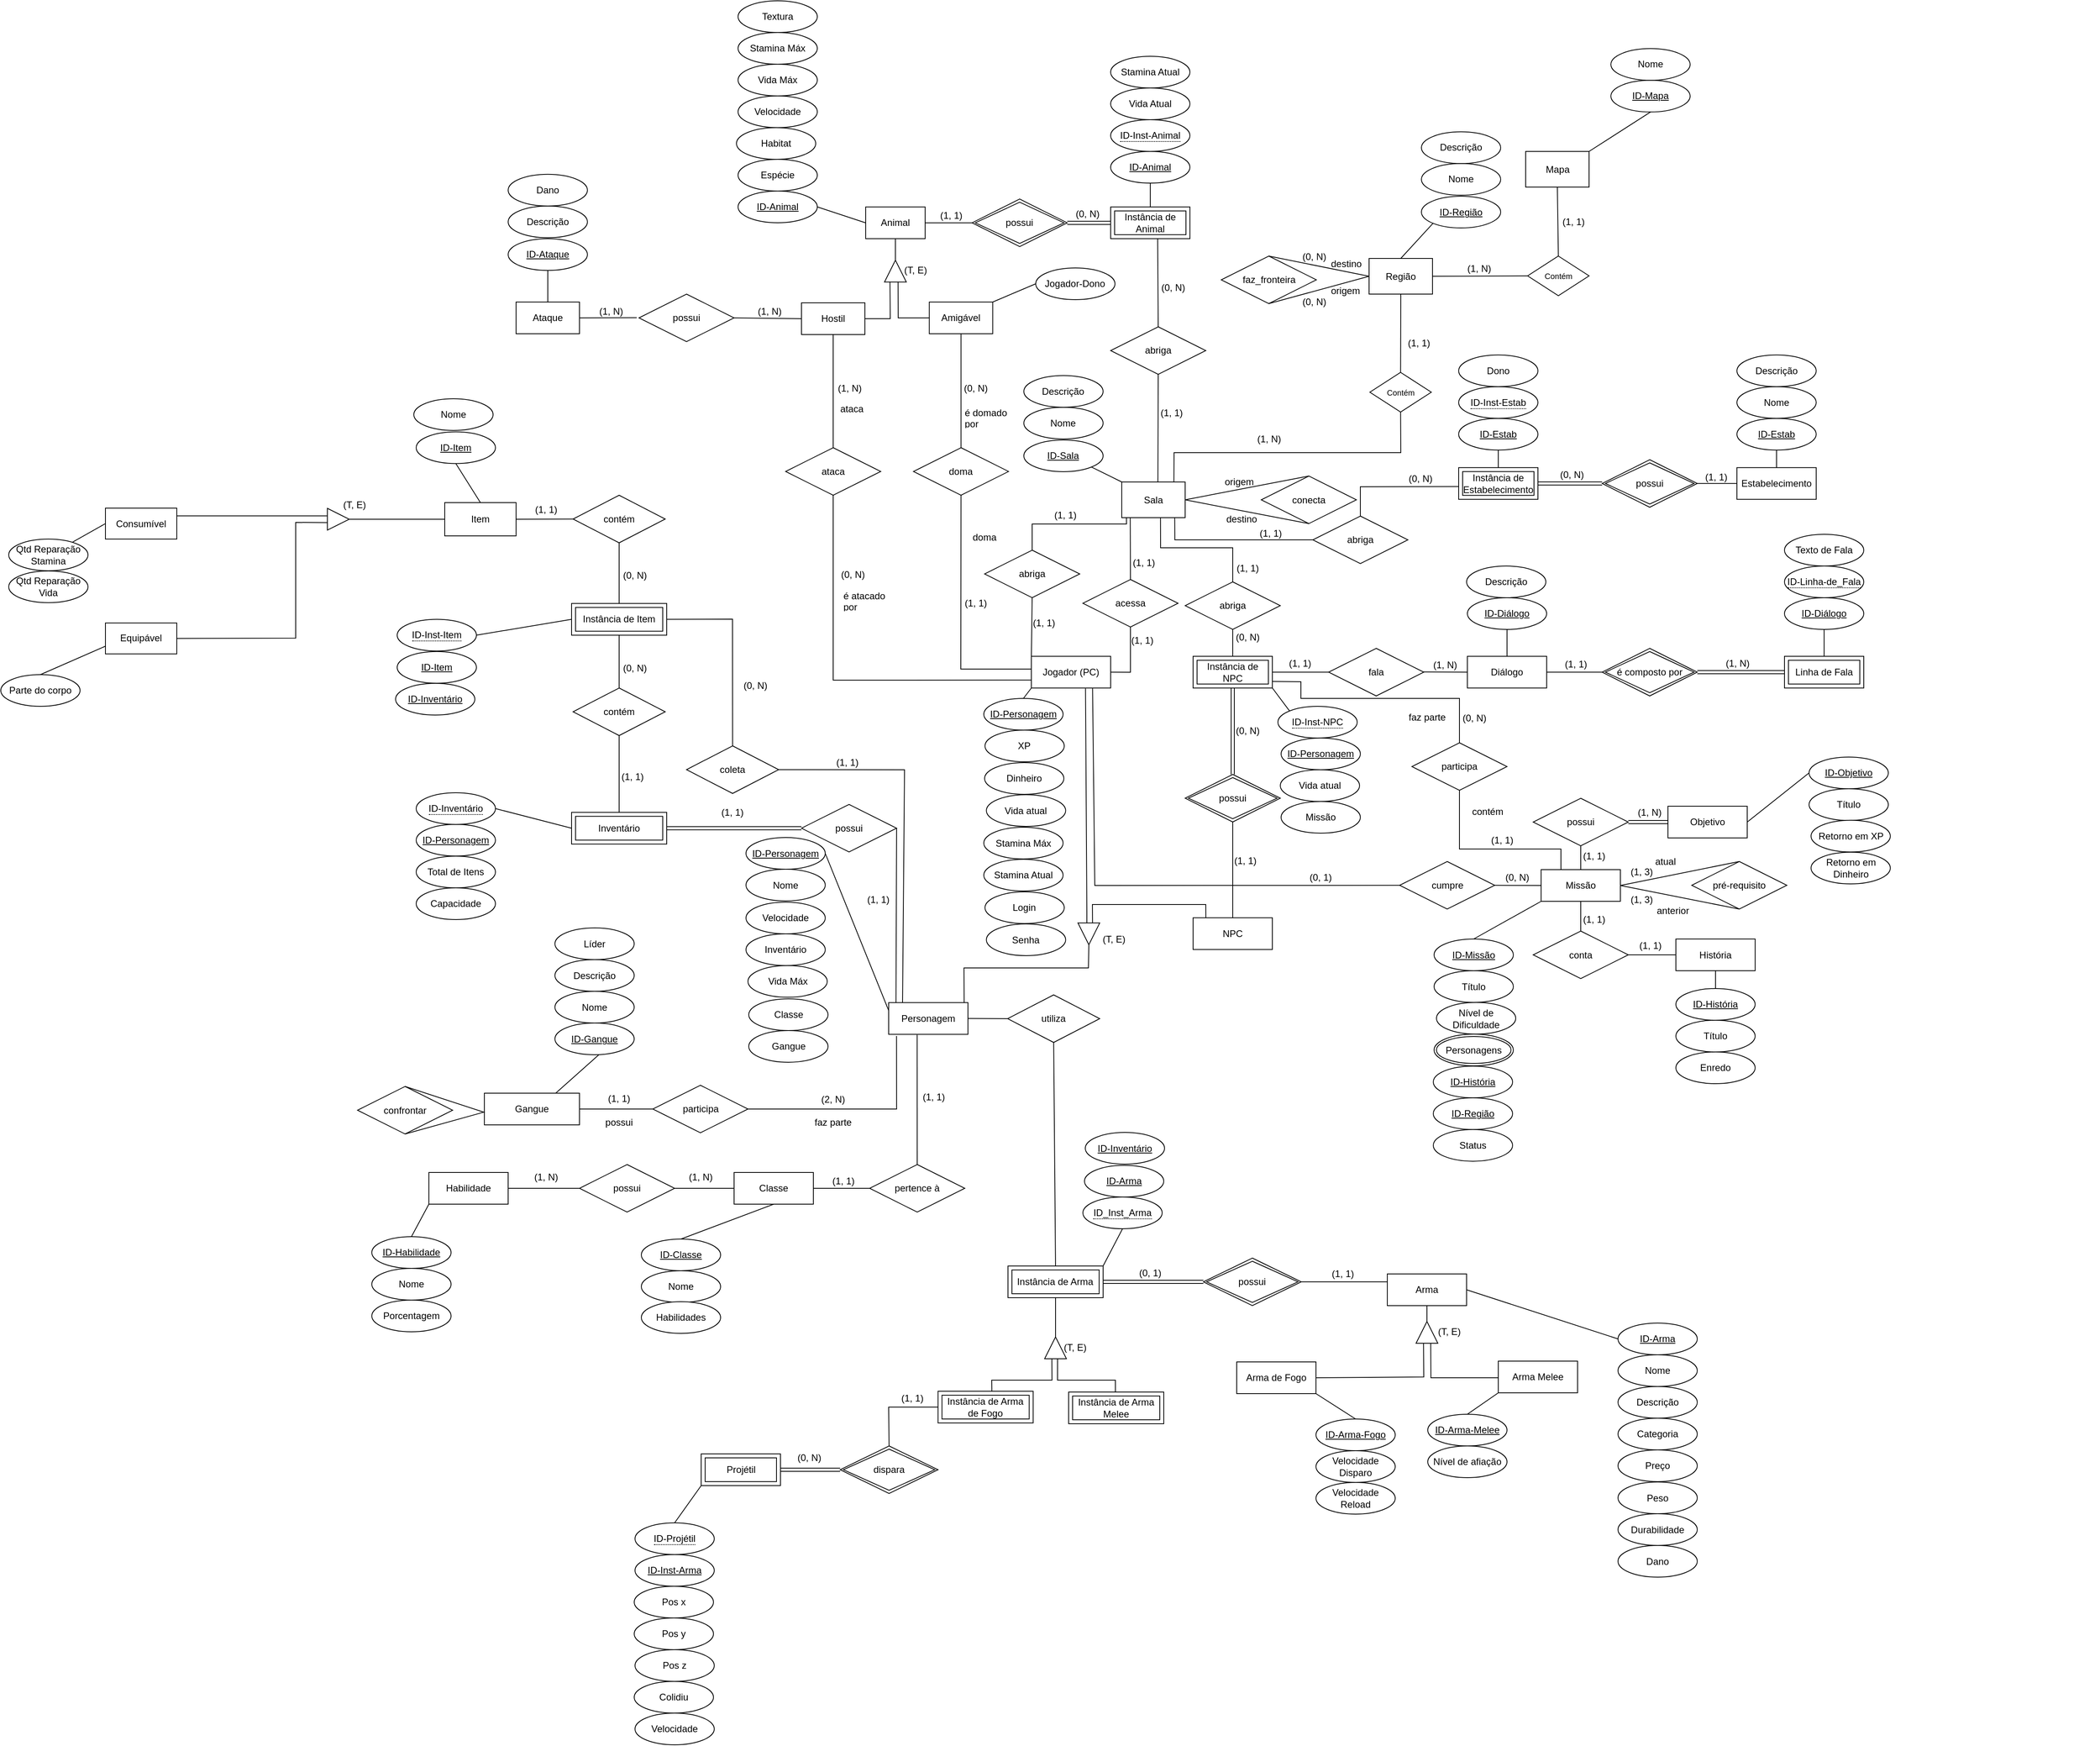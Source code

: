 <mxfile version="24.6.4" type="github">
  <diagram id="R2lEEEUBdFMjLlhIrx00" name="Page-1">
    <mxGraphModel dx="2104" dy="1586" grid="1" gridSize="10" guides="1" tooltips="1" connect="1" arrows="1" fold="1" page="1" pageScale="1" pageWidth="850" pageHeight="1100" math="0" shadow="0" extFonts="Permanent Marker^https://fonts.googleapis.com/css?family=Permanent+Marker">
      <root>
        <mxCell id="0" />
        <mxCell id="1" parent="0" />
        <mxCell id="MHSS6djbWjyrjED063CA-14" value="Animal" style="whiteSpace=wrap;html=1;" parent="1" vertex="1">
          <mxGeometry x="-199" y="-79.91" width="75" height="40" as="geometry" />
        </mxCell>
        <mxCell id="edTjm4dISCqz6r1TiSTo-25" value="Gangue" style="whiteSpace=wrap;html=1;align=center;" parent="1" vertex="1">
          <mxGeometry x="-680" y="1038" width="120" height="40" as="geometry" />
        </mxCell>
        <mxCell id="edTjm4dISCqz6r1TiSTo-26" value="participa" style="shape=rhombus;perimeter=rhombusPerimeter;whiteSpace=wrap;html=1;align=center;" parent="1" vertex="1">
          <mxGeometry x="-467.5" y="1028" width="120" height="60" as="geometry" />
        </mxCell>
        <mxCell id="edTjm4dISCqz6r1TiSTo-37" value="" style="endArrow=none;html=1;rounded=0;exitX=1;exitY=0.5;exitDx=0;exitDy=0;entryX=0;entryY=0.5;entryDx=0;entryDy=0;" parent="1" source="edTjm4dISCqz6r1TiSTo-25" target="edTjm4dISCqz6r1TiSTo-26" edge="1">
          <mxGeometry relative="1" as="geometry">
            <mxPoint x="690" y="-70" as="sourcePoint" />
            <mxPoint x="850" y="-70" as="targetPoint" />
          </mxGeometry>
        </mxCell>
        <mxCell id="edTjm4dISCqz6r1TiSTo-55" value="Jogador (PC)" style="whiteSpace=wrap;html=1;align=center;" parent="1" vertex="1">
          <mxGeometry x="10" y="486.88" width="100" height="40" as="geometry" />
        </mxCell>
        <mxCell id="edTjm4dISCqz6r1TiSTo-56" value="NPC" style="whiteSpace=wrap;html=1;align=center;" parent="1" vertex="1">
          <mxGeometry x="214" y="816.75" width="100" height="40" as="geometry" />
        </mxCell>
        <mxCell id="7i5WLGqGZnLkVZAE3K9o-9" value="" style="endArrow=none;html=1;rounded=0;entryX=0.5;entryY=1;entryDx=0;entryDy=0;exitX=1;exitY=0.5;exitDx=0;exitDy=0;" parent="1" source="zVHzj3ecezakpNuDU_De-9" target="MHSS6djbWjyrjED063CA-14" edge="1">
          <mxGeometry width="50" height="50" relative="1" as="geometry">
            <mxPoint x="-143.75" y="-25.87" as="sourcePoint" />
            <mxPoint x="-58.75" y="-75.87" as="targetPoint" />
          </mxGeometry>
        </mxCell>
        <mxCell id="edTjm4dISCqz6r1TiSTo-88" value="confrontar" style="shape=rhombus;perimeter=rhombusPerimeter;whiteSpace=wrap;html=1;align=center;" parent="1" vertex="1">
          <mxGeometry x="-840" y="1029.5" width="120" height="60" as="geometry" />
        </mxCell>
        <mxCell id="edTjm4dISCqz6r1TiSTo-89" value="" style="endArrow=none;html=1;rounded=0;exitX=0.005;exitY=0.61;exitDx=0;exitDy=0;entryX=0.5;entryY=0;entryDx=0;entryDy=0;exitPerimeter=0;" parent="1" source="edTjm4dISCqz6r1TiSTo-25" target="edTjm4dISCqz6r1TiSTo-88" edge="1">
          <mxGeometry relative="1" as="geometry">
            <mxPoint x="700" y="-140" as="sourcePoint" />
            <mxPoint x="860" y="-140" as="targetPoint" />
          </mxGeometry>
        </mxCell>
        <mxCell id="edTjm4dISCqz6r1TiSTo-90" value="" style="endArrow=none;html=1;rounded=0;exitX=-0.002;exitY=0.595;exitDx=0;exitDy=0;entryX=0.5;entryY=1;entryDx=0;entryDy=0;exitPerimeter=0;" parent="1" source="edTjm4dISCqz6r1TiSTo-25" target="edTjm4dISCqz6r1TiSTo-88" edge="1">
          <mxGeometry relative="1" as="geometry">
            <mxPoint x="690" y="-160" as="sourcePoint" />
            <mxPoint x="850" y="-160" as="targetPoint" />
          </mxGeometry>
        </mxCell>
        <mxCell id="94cfyis6TtCI4MxM053h-14" style="edgeStyle=none;curved=1;rounded=0;orthogonalLoop=1;jettySize=auto;html=1;exitX=0.5;exitY=0;exitDx=0;exitDy=0;fontSize=12;startSize=8;endSize=8;" parent="1" edge="1">
          <mxGeometry relative="1" as="geometry">
            <mxPoint x="1346.5" y="380" as="sourcePoint" />
            <mxPoint x="1346.5" y="380" as="targetPoint" />
          </mxGeometry>
        </mxCell>
        <mxCell id="zVHzj3ecezakpNuDU_De-6" value="ataca" style="shape=rhombus;perimeter=rhombusPerimeter;whiteSpace=wrap;html=1;align=center;" parent="1" vertex="1">
          <mxGeometry x="-300" y="223.75" width="120" height="60" as="geometry" />
        </mxCell>
        <mxCell id="zVHzj3ecezakpNuDU_De-7" value="" style="endArrow=none;html=1;rounded=0;exitX=0.5;exitY=1;exitDx=0;exitDy=0;entryX=0.5;entryY=0;entryDx=0;entryDy=0;" parent="1" source="y91Bqe_7xXxEDmseq83t-1" target="zVHzj3ecezakpNuDU_De-6" edge="1">
          <mxGeometry relative="1" as="geometry">
            <mxPoint x="-220" y="120" as="sourcePoint" />
            <mxPoint x="-250" y="160" as="targetPoint" />
          </mxGeometry>
        </mxCell>
        <mxCell id="zVHzj3ecezakpNuDU_De-9" value="" style="triangle;whiteSpace=wrap;html=1;direction=north;" parent="1" vertex="1">
          <mxGeometry x="-175.25" y="-12.75" width="27.5" height="27.5" as="geometry" />
        </mxCell>
        <mxCell id="y91Bqe_7xXxEDmseq83t-1" value="Hostil" style="whiteSpace=wrap;html=1;" parent="1" vertex="1">
          <mxGeometry x="-280" y="41" width="80" height="40" as="geometry" />
        </mxCell>
        <mxCell id="y91Bqe_7xXxEDmseq83t-2" value="Amigável" style="whiteSpace=wrap;html=1;" parent="1" vertex="1">
          <mxGeometry x="-118.75" y="40" width="80" height="40" as="geometry" />
        </mxCell>
        <mxCell id="y91Bqe_7xXxEDmseq83t-3" value="" style="endArrow=none;html=1;rounded=0;exitX=1;exitY=0.5;exitDx=0;exitDy=0;entryX=0;entryY=0.25;entryDx=0;entryDy=0;" parent="1" source="y91Bqe_7xXxEDmseq83t-1" target="zVHzj3ecezakpNuDU_De-9" edge="1">
          <mxGeometry relative="1" as="geometry">
            <mxPoint x="-210" as="sourcePoint" />
            <mxPoint x="-50" as="targetPoint" />
            <Array as="points">
              <mxPoint x="-168" y="61" />
            </Array>
          </mxGeometry>
        </mxCell>
        <mxCell id="y91Bqe_7xXxEDmseq83t-4" value="" style="endArrow=none;html=1;rounded=0;exitX=0.002;exitY=0.622;exitDx=0;exitDy=0;exitPerimeter=0;entryX=0;entryY=0.5;entryDx=0;entryDy=0;" parent="1" source="zVHzj3ecezakpNuDU_De-9" target="y91Bqe_7xXxEDmseq83t-2" edge="1">
          <mxGeometry relative="1" as="geometry">
            <mxPoint x="-60" y="-10" as="sourcePoint" />
            <mxPoint x="100" y="-10" as="targetPoint" />
            <Array as="points">
              <mxPoint x="-158" y="60" />
            </Array>
          </mxGeometry>
        </mxCell>
        <mxCell id="y91Bqe_7xXxEDmseq83t-41" value="(T, E)" style="text;html=1;align=center;verticalAlign=middle;whiteSpace=wrap;rounded=0;" parent="1" vertex="1">
          <mxGeometry x="-166" y="-14.75" width="60" height="30" as="geometry" />
        </mxCell>
        <mxCell id="y91Bqe_7xXxEDmseq83t-42" value="doma" style="shape=rhombus;perimeter=rhombusPerimeter;whiteSpace=wrap;html=1;align=center;" parent="1" vertex="1">
          <mxGeometry x="-138.75" y="223.75" width="120" height="60" as="geometry" />
        </mxCell>
        <mxCell id="y91Bqe_7xXxEDmseq83t-43" value="" style="endArrow=none;html=1;rounded=0;exitX=0.5;exitY=1;exitDx=0;exitDy=0;entryX=0.5;entryY=0;entryDx=0;entryDy=0;" parent="1" source="y91Bqe_7xXxEDmseq83t-2" target="y91Bqe_7xXxEDmseq83t-42" edge="1">
          <mxGeometry relative="1" as="geometry">
            <mxPoint x="-150" y="140" as="sourcePoint" />
            <mxPoint x="10" y="140" as="targetPoint" />
          </mxGeometry>
        </mxCell>
        <mxCell id="y91Bqe_7xXxEDmseq83t-46" value="Ataque" style="whiteSpace=wrap;html=1;" parent="1" vertex="1">
          <mxGeometry x="-640" y="40" width="80" height="40" as="geometry" />
        </mxCell>
        <mxCell id="y91Bqe_7xXxEDmseq83t-47" value="possui" style="shape=rhombus;perimeter=rhombusPerimeter;whiteSpace=wrap;html=1;align=center;" parent="1" vertex="1">
          <mxGeometry x="-485" y="30" width="120" height="60" as="geometry" />
        </mxCell>
        <mxCell id="y91Bqe_7xXxEDmseq83t-50" value="" style="endArrow=none;html=1;rounded=0;exitX=1;exitY=0.5;exitDx=0;exitDy=0;entryX=0;entryY=0.5;entryDx=0;entryDy=0;" parent="1" source="y91Bqe_7xXxEDmseq83t-47" target="y91Bqe_7xXxEDmseq83t-1" edge="1">
          <mxGeometry relative="1" as="geometry">
            <mxPoint x="-510" y="-60" as="sourcePoint" />
            <mxPoint x="-350" y="-60" as="targetPoint" />
          </mxGeometry>
        </mxCell>
        <mxCell id="y91Bqe_7xXxEDmseq83t-52" value="" style="endArrow=none;html=1;rounded=0;exitX=1;exitY=0.5;exitDx=0;exitDy=0;entryX=-0.023;entryY=0.496;entryDx=0;entryDy=0;entryPerimeter=0;" parent="1" source="y91Bqe_7xXxEDmseq83t-46" target="y91Bqe_7xXxEDmseq83t-47" edge="1">
          <mxGeometry relative="1" as="geometry">
            <mxPoint x="-550" y="-30" as="sourcePoint" />
            <mxPoint x="-390" y="-30" as="targetPoint" />
          </mxGeometry>
        </mxCell>
        <mxCell id="y91Bqe_7xXxEDmseq83t-78" value="Instância de Animal" style="shape=ext;margin=3;double=1;whiteSpace=wrap;html=1;align=center;" parent="1" vertex="1">
          <mxGeometry x="110" y="-79.91" width="100" height="40" as="geometry" />
        </mxCell>
        <mxCell id="y91Bqe_7xXxEDmseq83t-79" value="possui" style="shape=rhombus;double=1;perimeter=rhombusPerimeter;whiteSpace=wrap;html=1;align=center;" parent="1" vertex="1">
          <mxGeometry x="-64.75" y="-89.91" width="120" height="60" as="geometry" />
        </mxCell>
        <mxCell id="y91Bqe_7xXxEDmseq83t-81" value="" style="endArrow=none;html=1;rounded=0;exitX=1;exitY=0.5;exitDx=0;exitDy=0;entryX=0;entryY=0.5;entryDx=0;entryDy=0;" parent="1" source="MHSS6djbWjyrjED063CA-14" target="y91Bqe_7xXxEDmseq83t-79" edge="1">
          <mxGeometry relative="1" as="geometry">
            <mxPoint x="90" y="-130" as="sourcePoint" />
            <mxPoint x="250" y="-130" as="targetPoint" />
          </mxGeometry>
        </mxCell>
        <mxCell id="y91Bqe_7xXxEDmseq83t-83" value="" style="shape=link;html=1;rounded=0;exitX=1;exitY=0.5;exitDx=0;exitDy=0;entryX=0;entryY=0.5;entryDx=0;entryDy=0;" parent="1" source="y91Bqe_7xXxEDmseq83t-79" target="y91Bqe_7xXxEDmseq83t-78" edge="1">
          <mxGeometry relative="1" as="geometry">
            <mxPoint x="150" y="-130" as="sourcePoint" />
            <mxPoint x="310" y="-130" as="targetPoint" />
          </mxGeometry>
        </mxCell>
        <mxCell id="y91Bqe_7xXxEDmseq83t-95" value="Sala" style="whiteSpace=wrap;html=1;align=center;" parent="1" vertex="1">
          <mxGeometry x="124" y="267" width="80" height="45" as="geometry" />
        </mxCell>
        <mxCell id="y91Bqe_7xXxEDmseq83t-96" value="abriga" style="shape=rhombus;perimeter=rhombusPerimeter;whiteSpace=wrap;html=1;align=center;" parent="1" vertex="1">
          <mxGeometry x="110" y="71.25" width="120" height="60" as="geometry" />
        </mxCell>
        <mxCell id="y91Bqe_7xXxEDmseq83t-98" value="abriga" style="shape=rhombus;perimeter=rhombusPerimeter;whiteSpace=wrap;html=1;align=center;" parent="1" vertex="1">
          <mxGeometry x="-49" y="353" width="120" height="60" as="geometry" />
        </mxCell>
        <mxCell id="y91Bqe_7xXxEDmseq83t-100" value="" style="endArrow=none;html=1;rounded=0;exitX=0.5;exitY=0;exitDx=0;exitDy=0;entryX=0.593;entryY=0.991;entryDx=0;entryDy=0;entryPerimeter=0;" parent="1" source="y91Bqe_7xXxEDmseq83t-96" target="y91Bqe_7xXxEDmseq83t-78" edge="1">
          <mxGeometry relative="1" as="geometry">
            <mxPoint x="-20" y="160" as="sourcePoint" />
            <mxPoint x="140" y="160" as="targetPoint" />
          </mxGeometry>
        </mxCell>
        <mxCell id="y91Bqe_7xXxEDmseq83t-102" value="" style="endArrow=none;html=1;rounded=0;exitX=0.5;exitY=1;exitDx=0;exitDy=0;entryX=0.57;entryY=-0.007;entryDx=0;entryDy=0;entryPerimeter=0;" parent="1" source="y91Bqe_7xXxEDmseq83t-96" target="y91Bqe_7xXxEDmseq83t-95" edge="1">
          <mxGeometry relative="1" as="geometry">
            <mxPoint x="80" y="120" as="sourcePoint" />
            <mxPoint x="240" y="120" as="targetPoint" />
          </mxGeometry>
        </mxCell>
        <mxCell id="y91Bqe_7xXxEDmseq83t-97" value="abriga" style="shape=rhombus;perimeter=rhombusPerimeter;whiteSpace=wrap;html=1;align=center;" parent="1" vertex="1">
          <mxGeometry x="204" y="393" width="120" height="60" as="geometry" />
        </mxCell>
        <mxCell id="y91Bqe_7xXxEDmseq83t-105" value="Instância de NPC" style="shape=ext;margin=3;double=1;whiteSpace=wrap;html=1;align=center;" parent="1" vertex="1">
          <mxGeometry x="214" y="486.88" width="100" height="40" as="geometry" />
        </mxCell>
        <mxCell id="y91Bqe_7xXxEDmseq83t-106" value="" style="endArrow=none;html=1;rounded=0;entryX=0.074;entryY=1;entryDx=0;entryDy=0;exitX=0.5;exitY=0;exitDx=0;exitDy=0;entryPerimeter=0;" parent="1" source="y91Bqe_7xXxEDmseq83t-98" target="y91Bqe_7xXxEDmseq83t-95" edge="1">
          <mxGeometry relative="1" as="geometry">
            <mxPoint x="50" y="260" as="sourcePoint" />
            <mxPoint x="210" y="260" as="targetPoint" />
            <Array as="points">
              <mxPoint x="11" y="320" />
              <mxPoint x="130" y="320" />
            </Array>
          </mxGeometry>
        </mxCell>
        <mxCell id="y91Bqe_7xXxEDmseq83t-109" value="" style="endArrow=none;html=1;rounded=0;exitX=0.5;exitY=0;exitDx=0;exitDy=0;entryX=0.611;entryY=0.998;entryDx=0;entryDy=0;entryPerimeter=0;" parent="1" source="y91Bqe_7xXxEDmseq83t-97" target="y91Bqe_7xXxEDmseq83t-95" edge="1">
          <mxGeometry relative="1" as="geometry">
            <mxPoint x="150" y="340" as="sourcePoint" />
            <mxPoint x="240" y="260" as="targetPoint" />
            <Array as="points">
              <mxPoint x="264" y="350" />
              <mxPoint x="173" y="350" />
            </Array>
          </mxGeometry>
        </mxCell>
        <mxCell id="y91Bqe_7xXxEDmseq83t-111" value="" style="endArrow=none;html=1;rounded=0;exitX=0.5;exitY=1;exitDx=0;exitDy=0;entryX=0.5;entryY=0;entryDx=0;entryDy=0;" parent="1" source="y91Bqe_7xXxEDmseq83t-97" target="y91Bqe_7xXxEDmseq83t-105" edge="1">
          <mxGeometry relative="1" as="geometry">
            <mxPoint x="100" y="460" as="sourcePoint" />
            <mxPoint x="260" y="460" as="targetPoint" />
          </mxGeometry>
        </mxCell>
        <mxCell id="y91Bqe_7xXxEDmseq83t-113" value="" style="endArrow=none;html=1;rounded=0;exitX=0.5;exitY=1;exitDx=0;exitDy=0;entryX=0;entryY=0;entryDx=0;entryDy=0;" parent="1" source="y91Bqe_7xXxEDmseq83t-98" target="edTjm4dISCqz6r1TiSTo-55" edge="1">
          <mxGeometry relative="1" as="geometry">
            <mxPoint x="80" y="470" as="sourcePoint" />
            <mxPoint x="240" y="470" as="targetPoint" />
          </mxGeometry>
        </mxCell>
        <mxCell id="y91Bqe_7xXxEDmseq83t-115" value="" style="endArrow=none;html=1;rounded=0;exitX=0.5;exitY=1;exitDx=0;exitDy=0;entryX=-0.005;entryY=0.403;entryDx=0;entryDy=0;entryPerimeter=0;" parent="1" source="y91Bqe_7xXxEDmseq83t-42" target="edTjm4dISCqz6r1TiSTo-55" edge="1">
          <mxGeometry relative="1" as="geometry">
            <mxPoint x="-170" y="400" as="sourcePoint" />
            <mxPoint x="-10" y="400" as="targetPoint" />
            <Array as="points">
              <mxPoint x="-79" y="503" />
            </Array>
          </mxGeometry>
        </mxCell>
        <mxCell id="y91Bqe_7xXxEDmseq83t-116" value="" style="endArrow=none;html=1;rounded=0;exitX=0.5;exitY=1;exitDx=0;exitDy=0;entryX=0;entryY=0.75;entryDx=0;entryDy=0;" parent="1" source="zVHzj3ecezakpNuDU_De-6" target="edTjm4dISCqz6r1TiSTo-55" edge="1">
          <mxGeometry relative="1" as="geometry">
            <mxPoint x="-320" y="440" as="sourcePoint" />
            <mxPoint x="-160" y="440" as="targetPoint" />
            <Array as="points">
              <mxPoint x="-240" y="517" />
            </Array>
          </mxGeometry>
        </mxCell>
        <mxCell id="y91Bqe_7xXxEDmseq83t-117" value="possui" style="shape=rhombus;double=1;perimeter=rhombusPerimeter;whiteSpace=wrap;html=1;align=center;" parent="1" vertex="1">
          <mxGeometry x="204" y="635.88" width="120" height="60" as="geometry" />
        </mxCell>
        <mxCell id="y91Bqe_7xXxEDmseq83t-119" value="" style="endArrow=none;html=1;rounded=0;exitX=0.5;exitY=1;exitDx=0;exitDy=0;entryX=0.5;entryY=0;entryDx=0;entryDy=0;" parent="1" source="y91Bqe_7xXxEDmseq83t-117" target="edTjm4dISCqz6r1TiSTo-56" edge="1">
          <mxGeometry relative="1" as="geometry">
            <mxPoint x="310" y="670" as="sourcePoint" />
            <mxPoint x="470" y="670" as="targetPoint" />
          </mxGeometry>
        </mxCell>
        <mxCell id="y91Bqe_7xXxEDmseq83t-121" value="" style="shape=link;html=1;rounded=0;exitX=0.5;exitY=0;exitDx=0;exitDy=0;entryX=0.5;entryY=1;entryDx=0;entryDy=0;" parent="1" source="y91Bqe_7xXxEDmseq83t-117" target="y91Bqe_7xXxEDmseq83t-105" edge="1">
          <mxGeometry relative="1" as="geometry">
            <mxPoint x="430" y="670" as="sourcePoint" />
            <mxPoint x="590" y="670" as="targetPoint" />
          </mxGeometry>
        </mxCell>
        <mxCell id="y91Bqe_7xXxEDmseq83t-123" value="acessa" style="shape=rhombus;perimeter=rhombusPerimeter;whiteSpace=wrap;html=1;align=center;" parent="1" vertex="1">
          <mxGeometry x="75" y="390" width="120" height="60" as="geometry" />
        </mxCell>
        <mxCell id="y91Bqe_7xXxEDmseq83t-127" value="" style="endArrow=none;html=1;rounded=0;exitX=1;exitY=0.5;exitDx=0;exitDy=0;entryX=0.5;entryY=1;entryDx=0;entryDy=0;" parent="1" source="edTjm4dISCqz6r1TiSTo-55" target="y91Bqe_7xXxEDmseq83t-123" edge="1">
          <mxGeometry relative="1" as="geometry">
            <mxPoint x="130" y="440" as="sourcePoint" />
            <mxPoint x="290" y="440" as="targetPoint" />
            <Array as="points">
              <mxPoint x="135" y="507" />
            </Array>
          </mxGeometry>
        </mxCell>
        <mxCell id="y91Bqe_7xXxEDmseq83t-128" value="" style="endArrow=none;html=1;rounded=0;exitX=0.134;exitY=0.995;exitDx=0;exitDy=0;entryX=0.5;entryY=0;entryDx=0;entryDy=0;exitPerimeter=0;" parent="1" source="y91Bqe_7xXxEDmseq83t-95" target="y91Bqe_7xXxEDmseq83t-123" edge="1">
          <mxGeometry relative="1" as="geometry">
            <mxPoint x="200" y="340" as="sourcePoint" />
            <mxPoint x="360" y="340" as="targetPoint" />
          </mxGeometry>
        </mxCell>
        <mxCell id="y91Bqe_7xXxEDmseq83t-129" value="Personagem" style="whiteSpace=wrap;html=1;align=center;" parent="1" vertex="1">
          <mxGeometry x="-170" y="923.75" width="100" height="40" as="geometry" />
        </mxCell>
        <mxCell id="y91Bqe_7xXxEDmseq83t-130" value="" style="triangle;whiteSpace=wrap;html=1;direction=north;rotation=-180;" parent="1" vertex="1">
          <mxGeometry x="68.75" y="823.2" width="27.5" height="27.5" as="geometry" />
        </mxCell>
        <mxCell id="y91Bqe_7xXxEDmseq83t-131" value="" style="endArrow=none;html=1;rounded=0;exitX=0.952;exitY=-0.007;exitDx=0;exitDy=0;exitPerimeter=0;entryX=1;entryY=0.5;entryDx=0;entryDy=0;" parent="1" source="y91Bqe_7xXxEDmseq83t-129" target="y91Bqe_7xXxEDmseq83t-130" edge="1">
          <mxGeometry relative="1" as="geometry">
            <mxPoint x="-78.9" y="923.35" as="sourcePoint" />
            <mxPoint x="84.418" y="851.415" as="targetPoint" />
            <Array as="points">
              <mxPoint x="-75" y="880" />
              <mxPoint x="82" y="880" />
            </Array>
          </mxGeometry>
        </mxCell>
        <mxCell id="y91Bqe_7xXxEDmseq83t-132" value="" style="endArrow=none;html=1;rounded=0;exitX=0.683;exitY=1.017;exitDx=0;exitDy=0;exitPerimeter=0;entryX=0.009;entryY=0.591;entryDx=0;entryDy=0;entryPerimeter=0;" parent="1" source="edTjm4dISCqz6r1TiSTo-55" target="y91Bqe_7xXxEDmseq83t-130" edge="1">
          <mxGeometry relative="1" as="geometry">
            <mxPoint x="70" y="620" as="sourcePoint" />
            <mxPoint x="80" y="820" as="targetPoint" />
            <Array as="points">
              <mxPoint x="80" y="810" />
            </Array>
          </mxGeometry>
        </mxCell>
        <mxCell id="y91Bqe_7xXxEDmseq83t-134" value="(T, E)" style="text;strokeColor=none;fillColor=none;spacingLeft=4;spacingRight=4;overflow=hidden;rotatable=0;points=[[0,0.5],[1,0.5]];portConstraint=eastwest;fontSize=12;whiteSpace=wrap;html=1;" parent="1" vertex="1">
          <mxGeometry x="94.25" y="829.5" width="40" height="30" as="geometry" />
        </mxCell>
        <mxCell id="y91Bqe_7xXxEDmseq83t-135" value="possui" style="shape=rhombus;perimeter=rhombusPerimeter;whiteSpace=wrap;html=1;align=center;" parent="1" vertex="1">
          <mxGeometry x="-280" y="673.75" width="120" height="60" as="geometry" />
        </mxCell>
        <mxCell id="y91Bqe_7xXxEDmseq83t-136" value="Inventário" style="shape=ext;margin=3;double=1;whiteSpace=wrap;html=1;align=center;" parent="1" vertex="1">
          <mxGeometry x="-570" y="683.75" width="120" height="40" as="geometry" />
        </mxCell>
        <mxCell id="y91Bqe_7xXxEDmseq83t-137" value="" style="endArrow=none;html=1;rounded=0;entryX=0.092;entryY=0.004;entryDx=0;entryDy=0;exitX=1;exitY=0.5;exitDx=0;exitDy=0;entryPerimeter=0;" parent="1" source="y91Bqe_7xXxEDmseq83t-135" target="y91Bqe_7xXxEDmseq83t-129" edge="1">
          <mxGeometry relative="1" as="geometry">
            <mxPoint x="-320" y="620" as="sourcePoint" />
            <mxPoint x="-160" y="620" as="targetPoint" />
          </mxGeometry>
        </mxCell>
        <mxCell id="y91Bqe_7xXxEDmseq83t-138" value="" style="shape=link;html=1;rounded=0;exitX=1;exitY=0.5;exitDx=0;exitDy=0;entryX=0;entryY=0.5;entryDx=0;entryDy=0;" parent="1" source="y91Bqe_7xXxEDmseq83t-136" target="y91Bqe_7xXxEDmseq83t-135" edge="1">
          <mxGeometry relative="1" as="geometry">
            <mxPoint x="-370" y="630" as="sourcePoint" />
            <mxPoint x="-210" y="630" as="targetPoint" />
          </mxGeometry>
        </mxCell>
        <mxCell id="y91Bqe_7xXxEDmseq83t-140" value="contém" style="shape=rhombus;perimeter=rhombusPerimeter;whiteSpace=wrap;html=1;align=center;" parent="1" vertex="1">
          <mxGeometry x="-568.12" y="526.88" width="116.25" height="60" as="geometry" />
        </mxCell>
        <mxCell id="y91Bqe_7xXxEDmseq83t-141" value="Item" style="whiteSpace=wrap;html=1;" parent="1" vertex="1">
          <mxGeometry x="-730" y="293" width="90" height="42" as="geometry" />
        </mxCell>
        <mxCell id="y91Bqe_7xXxEDmseq83t-142" value="Instância de Item" style="shape=ext;margin=3;double=1;whiteSpace=wrap;html=1;align=center;" parent="1" vertex="1">
          <mxGeometry x="-570" y="420.25" width="120" height="40" as="geometry" />
        </mxCell>
        <mxCell id="y91Bqe_7xXxEDmseq83t-144" value="" style="endArrow=none;html=1;rounded=0;exitX=0.5;exitY=0;exitDx=0;exitDy=0;entryX=0.5;entryY=1;entryDx=0;entryDy=0;" parent="1" source="y91Bqe_7xXxEDmseq83t-140" target="y91Bqe_7xXxEDmseq83t-142" edge="1">
          <mxGeometry relative="1" as="geometry">
            <mxPoint x="-470" y="610" as="sourcePoint" />
            <mxPoint x="-310" y="610" as="targetPoint" />
          </mxGeometry>
        </mxCell>
        <mxCell id="y91Bqe_7xXxEDmseq83t-146" value="" style="endArrow=none;html=1;rounded=0;exitX=0.5;exitY=1;exitDx=0;exitDy=0;entryX=0.5;entryY=0;entryDx=0;entryDy=0;" parent="1" source="y91Bqe_7xXxEDmseq83t-140" target="y91Bqe_7xXxEDmseq83t-136" edge="1">
          <mxGeometry relative="1" as="geometry">
            <mxPoint x="-460" y="620" as="sourcePoint" />
            <mxPoint x="-300" y="620" as="targetPoint" />
          </mxGeometry>
        </mxCell>
        <mxCell id="y91Bqe_7xXxEDmseq83t-148" value="contém" style="shape=rhombus;perimeter=rhombusPerimeter;whiteSpace=wrap;html=1;align=center;" parent="1" vertex="1">
          <mxGeometry x="-568.12" y="283.75" width="116.25" height="60" as="geometry" />
        </mxCell>
        <mxCell id="y91Bqe_7xXxEDmseq83t-149" value="" style="endArrow=none;html=1;rounded=0;exitX=0.5;exitY=1;exitDx=0;exitDy=0;entryX=0.5;entryY=0;entryDx=0;entryDy=0;" parent="1" source="y91Bqe_7xXxEDmseq83t-148" target="y91Bqe_7xXxEDmseq83t-142" edge="1">
          <mxGeometry relative="1" as="geometry">
            <mxPoint x="-430" y="380" as="sourcePoint" />
            <mxPoint x="-270" y="380" as="targetPoint" />
          </mxGeometry>
        </mxCell>
        <mxCell id="y91Bqe_7xXxEDmseq83t-151" value="" style="endArrow=none;html=1;rounded=0;exitX=0;exitY=0.5;exitDx=0;exitDy=0;entryX=1;entryY=0.5;entryDx=0;entryDy=0;" parent="1" source="y91Bqe_7xXxEDmseq83t-148" target="y91Bqe_7xXxEDmseq83t-141" edge="1">
          <mxGeometry relative="1" as="geometry">
            <mxPoint x="-520" y="260" as="sourcePoint" />
            <mxPoint x="-360" y="260" as="targetPoint" />
          </mxGeometry>
        </mxCell>
        <mxCell id="y91Bqe_7xXxEDmseq83t-156" value="utiliza" style="shape=rhombus;perimeter=rhombusPerimeter;whiteSpace=wrap;html=1;align=center;" parent="1" vertex="1">
          <mxGeometry x="-20" y="914" width="116.25" height="60" as="geometry" />
        </mxCell>
        <mxCell id="y91Bqe_7xXxEDmseq83t-158" value="Arma de Fogo" style="whiteSpace=wrap;html=1;align=center;" parent="1" vertex="1">
          <mxGeometry x="269" y="1377.0" width="100" height="40" as="geometry" />
        </mxCell>
        <mxCell id="y91Bqe_7xXxEDmseq83t-162" value="" style="endArrow=none;html=1;rounded=0;exitX=1;exitY=0.5;exitDx=0;exitDy=0;entryX=0;entryY=0.5;entryDx=0;entryDy=0;" parent="1" source="y91Bqe_7xXxEDmseq83t-129" target="y91Bqe_7xXxEDmseq83t-156" edge="1">
          <mxGeometry relative="1" as="geometry">
            <mxPoint x="-120" y="760" as="sourcePoint" />
            <mxPoint x="40" y="760" as="targetPoint" />
          </mxGeometry>
        </mxCell>
        <mxCell id="y91Bqe_7xXxEDmseq83t-169" value="coleta" style="shape=rhombus;perimeter=rhombusPerimeter;whiteSpace=wrap;html=1;align=center;" parent="1" vertex="1">
          <mxGeometry x="-425" y="599.88" width="116.25" height="60" as="geometry" />
        </mxCell>
        <mxCell id="y91Bqe_7xXxEDmseq83t-170" value="" style="endArrow=none;html=1;rounded=0;exitX=0.5;exitY=0;exitDx=0;exitDy=0;entryX=1;entryY=0.5;entryDx=0;entryDy=0;" parent="1" source="y91Bqe_7xXxEDmseq83t-169" target="y91Bqe_7xXxEDmseq83t-142" edge="1">
          <mxGeometry relative="1" as="geometry">
            <mxPoint x="-500" y="537" as="sourcePoint" />
            <mxPoint x="-500" y="470" as="targetPoint" />
            <Array as="points">
              <mxPoint x="-367" y="440" />
            </Array>
          </mxGeometry>
        </mxCell>
        <mxCell id="y91Bqe_7xXxEDmseq83t-172" value="" style="endArrow=none;html=1;rounded=0;exitX=0.175;exitY=0;exitDx=0;exitDy=0;entryX=1;entryY=0.5;entryDx=0;entryDy=0;exitPerimeter=0;" parent="1" source="y91Bqe_7xXxEDmseq83t-129" target="y91Bqe_7xXxEDmseq83t-169" edge="1">
          <mxGeometry relative="1" as="geometry">
            <mxPoint x="-490" y="547" as="sourcePoint" />
            <mxPoint x="-490" y="480" as="targetPoint" />
            <Array as="points">
              <mxPoint x="-150" y="630" />
            </Array>
          </mxGeometry>
        </mxCell>
        <mxCell id="y91Bqe_7xXxEDmseq83t-174" value="" style="endArrow=none;html=1;rounded=0;entryX=0.099;entryY=1.052;entryDx=0;entryDy=0;entryPerimeter=0;exitX=1;exitY=0.5;exitDx=0;exitDy=0;" parent="1" source="edTjm4dISCqz6r1TiSTo-26" target="y91Bqe_7xXxEDmseq83t-129" edge="1">
          <mxGeometry relative="1" as="geometry">
            <mxPoint x="-380" y="1050" as="sourcePoint" />
            <mxPoint x="-190" y="840" as="targetPoint" />
            <Array as="points">
              <mxPoint x="-160" y="1058" />
            </Array>
          </mxGeometry>
        </mxCell>
        <mxCell id="y91Bqe_7xXxEDmseq83t-277" value="&lt;font style=&quot;font-size: 10px;&quot;&gt;Contém&lt;/font&gt;" style="shape=rhombus;perimeter=rhombusPerimeter;whiteSpace=wrap;html=1;align=center;" parent="1" vertex="1">
          <mxGeometry x="636" y="-18.0" width="77.5" height="50" as="geometry" />
        </mxCell>
        <mxCell id="y91Bqe_7xXxEDmseq83t-278" value="Mapa" style="whiteSpace=wrap;html=1;align=center;" parent="1" vertex="1">
          <mxGeometry x="633.5" y="-150" width="80" height="45" as="geometry" />
        </mxCell>
        <mxCell id="y91Bqe_7xXxEDmseq83t-280" value="conecta" style="shape=rhombus;perimeter=rhombusPerimeter;whiteSpace=wrap;html=1;align=center;" parent="1" vertex="1">
          <mxGeometry x="300" y="259.5" width="120" height="60" as="geometry" />
        </mxCell>
        <mxCell id="y91Bqe_7xXxEDmseq83t-281" value="" style="endArrow=none;html=1;rounded=0;entryX=0.5;entryY=0;entryDx=0;entryDy=0;exitX=1;exitY=0.5;exitDx=0;exitDy=0;" parent="1" source="y91Bqe_7xXxEDmseq83t-95" target="y91Bqe_7xXxEDmseq83t-280" edge="1">
          <mxGeometry relative="1" as="geometry">
            <mxPoint x="204" y="278" as="sourcePoint" />
            <mxPoint x="480" y="220" as="targetPoint" />
          </mxGeometry>
        </mxCell>
        <mxCell id="y91Bqe_7xXxEDmseq83t-282" value="" style="endArrow=none;html=1;rounded=0;exitX=1;exitY=0.5;exitDx=0;exitDy=0;entryX=0.5;entryY=1;entryDx=0;entryDy=0;" parent="1" source="y91Bqe_7xXxEDmseq83t-95" target="y91Bqe_7xXxEDmseq83t-280" edge="1">
          <mxGeometry relative="1" as="geometry">
            <mxPoint x="214" y="288" as="sourcePoint" />
            <mxPoint x="320" y="270" as="targetPoint" />
          </mxGeometry>
        </mxCell>
        <mxCell id="y91Bqe_7xXxEDmseq83t-283" value="abriga" style="shape=rhombus;perimeter=rhombusPerimeter;whiteSpace=wrap;html=1;align=center;" parent="1" vertex="1">
          <mxGeometry x="365" y="310" width="120" height="60" as="geometry" />
        </mxCell>
        <mxCell id="y91Bqe_7xXxEDmseq83t-285" value="" style="endArrow=none;html=1;rounded=0;exitX=0.835;exitY=0.991;exitDx=0;exitDy=0;exitPerimeter=0;entryX=0;entryY=0.5;entryDx=0;entryDy=0;" parent="1" source="y91Bqe_7xXxEDmseq83t-95" target="y91Bqe_7xXxEDmseq83t-283" edge="1">
          <mxGeometry relative="1" as="geometry">
            <mxPoint x="350" y="340" as="sourcePoint" />
            <mxPoint x="510" y="340" as="targetPoint" />
            <Array as="points">
              <mxPoint x="191" y="340" />
            </Array>
          </mxGeometry>
        </mxCell>
        <mxCell id="y91Bqe_7xXxEDmseq83t-287" value="Estabelecimento" style="whiteSpace=wrap;html=1;align=center;" parent="1" vertex="1">
          <mxGeometry x="900" y="248.88" width="100" height="40" as="geometry" />
        </mxCell>
        <mxCell id="y91Bqe_7xXxEDmseq83t-288" value="Instância de Estabelecimento" style="shape=ext;margin=3;double=1;whiteSpace=wrap;html=1;align=center;" parent="1" vertex="1">
          <mxGeometry x="549" y="248.88" width="100" height="40" as="geometry" />
        </mxCell>
        <mxCell id="y91Bqe_7xXxEDmseq83t-289" value="possui" style="shape=rhombus;double=1;perimeter=rhombusPerimeter;whiteSpace=wrap;html=1;align=center;" parent="1" vertex="1">
          <mxGeometry x="730" y="238.88" width="120" height="60" as="geometry" />
        </mxCell>
        <mxCell id="y91Bqe_7xXxEDmseq83t-290" value="" style="endArrow=none;html=1;rounded=0;exitX=1;exitY=0.5;exitDx=0;exitDy=0;entryX=0;entryY=0.5;entryDx=0;entryDy=0;" parent="1" source="y91Bqe_7xXxEDmseq83t-289" target="y91Bqe_7xXxEDmseq83t-287" edge="1">
          <mxGeometry relative="1" as="geometry">
            <mxPoint x="460" y="671" as="sourcePoint" />
            <mxPoint x="620" y="671" as="targetPoint" />
          </mxGeometry>
        </mxCell>
        <mxCell id="y91Bqe_7xXxEDmseq83t-292" value="" style="shape=link;html=1;rounded=0;exitX=0;exitY=0.5;exitDx=0;exitDy=0;entryX=1;entryY=0.5;entryDx=0;entryDy=0;" parent="1" source="y91Bqe_7xXxEDmseq83t-289" target="y91Bqe_7xXxEDmseq83t-288" edge="1">
          <mxGeometry relative="1" as="geometry">
            <mxPoint x="580" y="671" as="sourcePoint" />
            <mxPoint x="740" y="671" as="targetPoint" />
          </mxGeometry>
        </mxCell>
        <mxCell id="y91Bqe_7xXxEDmseq83t-294" value="" style="endArrow=none;html=1;rounded=0;exitX=0.5;exitY=0;exitDx=0;exitDy=0;entryX=-0.004;entryY=0.596;entryDx=0;entryDy=0;entryPerimeter=0;" parent="1" source="y91Bqe_7xXxEDmseq83t-283" target="y91Bqe_7xXxEDmseq83t-288" edge="1">
          <mxGeometry relative="1" as="geometry">
            <mxPoint x="274" y="420" as="sourcePoint" />
            <mxPoint x="540" y="180" as="targetPoint" />
            <Array as="points">
              <mxPoint x="425" y="273" />
            </Array>
          </mxGeometry>
        </mxCell>
        <mxCell id="y91Bqe_7xXxEDmseq83t-296" value="Consumível" style="whiteSpace=wrap;html=1;" parent="1" vertex="1">
          <mxGeometry x="-1158" y="300" width="90" height="39" as="geometry" />
        </mxCell>
        <mxCell id="y91Bqe_7xXxEDmseq83t-297" value="" style="triangle;whiteSpace=wrap;html=1;direction=north;rotation=90;" parent="1" vertex="1">
          <mxGeometry x="-878.0" y="300.25" width="27.5" height="27.5" as="geometry" />
        </mxCell>
        <mxCell id="y91Bqe_7xXxEDmseq83t-299" value="" style="endArrow=none;html=1;rounded=0;exitX=0.5;exitY=0;exitDx=0;exitDy=0;entryX=0.5;entryY=1;entryDx=0;entryDy=0;" parent="1" source="y91Bqe_7xXxEDmseq83t-277" target="y91Bqe_7xXxEDmseq83t-278" edge="1">
          <mxGeometry relative="1" as="geometry">
            <mxPoint x="666" y="-5.57" as="sourcePoint" />
            <mxPoint x="826" y="-5.57" as="targetPoint" />
          </mxGeometry>
        </mxCell>
        <mxCell id="y91Bqe_7xXxEDmseq83t-301" value="" style="endArrow=none;html=1;rounded=0;exitX=0.5;exitY=1;exitDx=0;exitDy=0;entryX=0.822;entryY=0.006;entryDx=0;entryDy=0;entryPerimeter=0;" parent="1" source="ygH41liseYAadWKIoqiI-16" target="y91Bqe_7xXxEDmseq83t-95" edge="1">
          <mxGeometry relative="1" as="geometry">
            <mxPoint x="280" y="180" as="sourcePoint" />
            <mxPoint x="190" y="270" as="targetPoint" />
            <Array as="points">
              <mxPoint x="476" y="230" />
              <mxPoint x="190" y="230" />
            </Array>
          </mxGeometry>
        </mxCell>
        <mxCell id="y91Bqe_7xXxEDmseq83t-303" value="Equipável" style="whiteSpace=wrap;html=1;" parent="1" vertex="1">
          <mxGeometry x="-1158" y="444.88" width="90" height="39" as="geometry" />
        </mxCell>
        <mxCell id="y91Bqe_7xXxEDmseq83t-304" value="" style="endArrow=none;html=1;rounded=0;exitX=1;exitY=0.5;exitDx=0;exitDy=0;entryX=0.013;entryY=0.656;entryDx=0;entryDy=0;entryPerimeter=0;" parent="1" source="y91Bqe_7xXxEDmseq83t-303" target="y91Bqe_7xXxEDmseq83t-297" edge="1">
          <mxGeometry relative="1" as="geometry">
            <mxPoint x="-1068" y="464.38" as="sourcePoint" />
            <mxPoint x="-880" y="318" as="targetPoint" />
            <Array as="points">
              <mxPoint x="-918" y="464" />
              <mxPoint x="-918" y="318" />
            </Array>
          </mxGeometry>
        </mxCell>
        <mxCell id="y91Bqe_7xXxEDmseq83t-305" value="" style="endArrow=none;html=1;rounded=0;entryX=0;entryY=0.5;entryDx=0;entryDy=0;exitX=1;exitY=0.5;exitDx=0;exitDy=0;" parent="1" source="y91Bqe_7xXxEDmseq83t-297" target="y91Bqe_7xXxEDmseq83t-141" edge="1">
          <mxGeometry relative="1" as="geometry">
            <mxPoint x="-610" y="180" as="sourcePoint" />
            <mxPoint x="-622.5" y="166.86" as="targetPoint" />
            <Array as="points" />
          </mxGeometry>
        </mxCell>
        <mxCell id="y91Bqe_7xXxEDmseq83t-306" value="" style="endArrow=none;html=1;rounded=0;entryX=-0.018;entryY=0.347;entryDx=0;entryDy=0;entryPerimeter=0;exitX=1;exitY=0.25;exitDx=0;exitDy=0;" parent="1" source="y91Bqe_7xXxEDmseq83t-296" target="y91Bqe_7xXxEDmseq83t-297" edge="1">
          <mxGeometry relative="1" as="geometry">
            <mxPoint x="-1098" y="333" as="sourcePoint" />
            <mxPoint x="-938" y="333" as="targetPoint" />
          </mxGeometry>
        </mxCell>
        <mxCell id="y91Bqe_7xXxEDmseq83t-307" value="(T, E)" style="text;strokeColor=none;fillColor=none;spacingLeft=4;spacingRight=4;overflow=hidden;rotatable=0;points=[[0,0.5],[1,0.5]];portConstraint=eastwest;fontSize=12;whiteSpace=wrap;html=1;" parent="1" vertex="1">
          <mxGeometry x="-864" y="281.75" width="40" height="30" as="geometry" />
        </mxCell>
        <mxCell id="y91Bqe_7xXxEDmseq83t-308" value="Diálogo" style="whiteSpace=wrap;html=1;align=center;" parent="1" vertex="1">
          <mxGeometry x="560" y="486.88" width="100" height="40" as="geometry" />
        </mxCell>
        <mxCell id="y91Bqe_7xXxEDmseq83t-309" value="fala" style="shape=rhombus;perimeter=rhombusPerimeter;whiteSpace=wrap;html=1;align=center;" parent="1" vertex="1">
          <mxGeometry x="385" y="476.88" width="120" height="60" as="geometry" />
        </mxCell>
        <mxCell id="y91Bqe_7xXxEDmseq83t-310" value="" style="endArrow=none;html=1;rounded=0;exitX=0.993;exitY=0.495;exitDx=0;exitDy=0;exitPerimeter=0;entryX=0;entryY=0.5;entryDx=0;entryDy=0;" parent="1" source="y91Bqe_7xXxEDmseq83t-309" target="y91Bqe_7xXxEDmseq83t-308" edge="1">
          <mxGeometry relative="1" as="geometry">
            <mxPoint x="610" y="570" as="sourcePoint" />
            <mxPoint x="770" y="570" as="targetPoint" />
          </mxGeometry>
        </mxCell>
        <mxCell id="y91Bqe_7xXxEDmseq83t-311" value="" style="endArrow=none;html=1;rounded=0;entryX=0;entryY=0.5;entryDx=0;entryDy=0;exitX=1;exitY=0.5;exitDx=0;exitDy=0;" parent="1" source="y91Bqe_7xXxEDmseq83t-105" target="y91Bqe_7xXxEDmseq83t-309" edge="1">
          <mxGeometry relative="1" as="geometry">
            <mxPoint x="350" y="510" as="sourcePoint" />
            <mxPoint x="620" y="450" as="targetPoint" />
            <Array as="points" />
          </mxGeometry>
        </mxCell>
        <mxCell id="y91Bqe_7xXxEDmseq83t-313" value="Missão" style="whiteSpace=wrap;html=1;align=center;" parent="1" vertex="1">
          <mxGeometry x="653" y="756.0" width="100" height="40" as="geometry" />
        </mxCell>
        <mxCell id="y91Bqe_7xXxEDmseq83t-315" value="cumpre" style="shape=rhombus;perimeter=rhombusPerimeter;whiteSpace=wrap;html=1;align=center;" parent="1" vertex="1">
          <mxGeometry x="474.51" y="745.75" width="120" height="60" as="geometry" />
        </mxCell>
        <mxCell id="y91Bqe_7xXxEDmseq83t-316" value="pré-requisito" style="shape=rhombus;perimeter=rhombusPerimeter;whiteSpace=wrap;html=1;align=center;" parent="1" vertex="1">
          <mxGeometry x="843" y="745.75" width="120" height="60" as="geometry" />
        </mxCell>
        <mxCell id="y91Bqe_7xXxEDmseq83t-317" value="" style="endArrow=none;html=1;rounded=0;exitX=1;exitY=0.5;exitDx=0;exitDy=0;entryX=0.5;entryY=0;entryDx=0;entryDy=0;" parent="1" source="y91Bqe_7xXxEDmseq83t-313" target="y91Bqe_7xXxEDmseq83t-316" edge="1">
          <mxGeometry relative="1" as="geometry">
            <mxPoint x="773" y="836" as="sourcePoint" />
            <mxPoint x="933" y="836" as="targetPoint" />
          </mxGeometry>
        </mxCell>
        <mxCell id="y91Bqe_7xXxEDmseq83t-318" value="" style="endArrow=none;html=1;rounded=0;entryX=0.5;entryY=1;entryDx=0;entryDy=0;exitX=1;exitY=0.5;exitDx=0;exitDy=0;" parent="1" source="y91Bqe_7xXxEDmseq83t-313" target="y91Bqe_7xXxEDmseq83t-316" edge="1">
          <mxGeometry relative="1" as="geometry">
            <mxPoint x="763" y="786" as="sourcePoint" />
            <mxPoint x="943" y="846" as="targetPoint" />
          </mxGeometry>
        </mxCell>
        <mxCell id="y91Bqe_7xXxEDmseq83t-319" value="" style="endArrow=none;html=1;rounded=0;exitX=1;exitY=0.5;exitDx=0;exitDy=0;entryX=0;entryY=0.5;entryDx=0;entryDy=0;" parent="1" source="y91Bqe_7xXxEDmseq83t-315" target="y91Bqe_7xXxEDmseq83t-313" edge="1">
          <mxGeometry relative="1" as="geometry">
            <mxPoint x="793" y="856" as="sourcePoint" />
            <mxPoint x="953" y="856" as="targetPoint" />
          </mxGeometry>
        </mxCell>
        <mxCell id="y91Bqe_7xXxEDmseq83t-320" value="" style="endArrow=none;html=1;rounded=0;exitX=0.772;exitY=1.012;exitDx=0;exitDy=0;entryX=0;entryY=0.5;entryDx=0;entryDy=0;exitPerimeter=0;" parent="1" source="edTjm4dISCqz6r1TiSTo-55" target="y91Bqe_7xXxEDmseq83t-315" edge="1">
          <mxGeometry relative="1" as="geometry">
            <mxPoint x="83" y="526.88" as="sourcePoint" />
            <mxPoint x="379.51" y="659.75" as="targetPoint" />
            <Array as="points">
              <mxPoint x="90" y="776" />
            </Array>
          </mxGeometry>
        </mxCell>
        <mxCell id="y91Bqe_7xXxEDmseq83t-321" value="conta" style="shape=rhombus;perimeter=rhombusPerimeter;whiteSpace=wrap;html=1;align=center;" parent="1" vertex="1">
          <mxGeometry x="643" y="833.5" width="120" height="60" as="geometry" />
        </mxCell>
        <mxCell id="y91Bqe_7xXxEDmseq83t-322" value="História" style="whiteSpace=wrap;html=1;align=center;" parent="1" vertex="1">
          <mxGeometry x="823" y="843.5" width="100" height="40" as="geometry" />
        </mxCell>
        <mxCell id="y91Bqe_7xXxEDmseq83t-326" value="" style="endArrow=none;html=1;rounded=0;exitX=1;exitY=0.5;exitDx=0;exitDy=0;entryX=0;entryY=0.5;entryDx=0;entryDy=0;" parent="1" source="y91Bqe_7xXxEDmseq83t-321" target="y91Bqe_7xXxEDmseq83t-322" edge="1">
          <mxGeometry relative="1" as="geometry">
            <mxPoint x="813" y="906" as="sourcePoint" />
            <mxPoint x="973" y="906" as="targetPoint" />
          </mxGeometry>
        </mxCell>
        <mxCell id="yl1Z2EMh4tdtqLIf2lp5-6" value="Projétil" style="shape=ext;margin=3;double=1;whiteSpace=wrap;html=1;align=center;" parent="1" vertex="1">
          <mxGeometry x="-406.5" y="1493" width="100" height="40" as="geometry" />
        </mxCell>
        <mxCell id="yl1Z2EMh4tdtqLIf2lp5-7" value="dispara" style="shape=rhombus;double=1;perimeter=rhombusPerimeter;whiteSpace=wrap;html=1;align=center;" parent="1" vertex="1">
          <mxGeometry x="-231.24" y="1483" width="123.49" height="60" as="geometry" />
        </mxCell>
        <mxCell id="yl1Z2EMh4tdtqLIf2lp5-38" value="" style="endArrow=none;html=1;rounded=0;exitX=1;exitY=0.5;exitDx=0;exitDy=0;entryX=0;entryY=0.5;entryDx=0;entryDy=0;" parent="1" source="y91Bqe_7xXxEDmseq83t-308" target="VzG8-4p2IzFKK54a7V07-25" edge="1">
          <mxGeometry relative="1" as="geometry">
            <mxPoint x="650" y="430" as="sourcePoint" />
            <mxPoint x="730" y="506.88" as="targetPoint" />
          </mxGeometry>
        </mxCell>
        <mxCell id="yl1Z2EMh4tdtqLIf2lp5-40" value="" style="shape=link;html=1;rounded=0;exitX=1;exitY=0.5;exitDx=0;exitDy=0;entryX=0;entryY=0.5;entryDx=0;entryDy=0;" parent="1" source="VzG8-4p2IzFKK54a7V07-25" target="VzG8-4p2IzFKK54a7V07-26" edge="1">
          <mxGeometry relative="1" as="geometry">
            <mxPoint x="850" y="506.88" as="sourcePoint" />
            <mxPoint x="960" y="506.88" as="targetPoint" />
          </mxGeometry>
        </mxCell>
        <mxCell id="yl1Z2EMh4tdtqLIf2lp5-42" value="possui" style="shape=rhombus;perimeter=rhombusPerimeter;whiteSpace=wrap;html=1;align=center;" parent="1" vertex="1">
          <mxGeometry x="643" y="666" width="120" height="60" as="geometry" />
        </mxCell>
        <mxCell id="yl1Z2EMh4tdtqLIf2lp5-43" value="Objetivo" style="whiteSpace=wrap;html=1;align=center;" parent="1" vertex="1">
          <mxGeometry x="813" y="676.0" width="100" height="40" as="geometry" />
        </mxCell>
        <mxCell id="yl1Z2EMh4tdtqLIf2lp5-44" value="" style="endArrow=none;html=1;rounded=0;exitX=0.5;exitY=0;exitDx=0;exitDy=0;entryX=0.5;entryY=1;entryDx=0;entryDy=0;" parent="1" source="y91Bqe_7xXxEDmseq83t-313" target="yl1Z2EMh4tdtqLIf2lp5-42" edge="1">
          <mxGeometry relative="1" as="geometry">
            <mxPoint x="1023" y="806" as="sourcePoint" />
            <mxPoint x="1183" y="806" as="targetPoint" />
          </mxGeometry>
        </mxCell>
        <mxCell id="VzG8-4p2IzFKK54a7V07-25" value="é composto por" style="shape=rhombus;double=1;perimeter=rhombusPerimeter;whiteSpace=wrap;html=1;align=center;" parent="1" vertex="1">
          <mxGeometry x="730" y="476.88" width="120" height="60" as="geometry" />
        </mxCell>
        <mxCell id="VzG8-4p2IzFKK54a7V07-26" value="Linha de Fala" style="shape=ext;margin=3;double=1;whiteSpace=wrap;html=1;align=center;" parent="1" vertex="1">
          <mxGeometry x="960" y="486.88" width="100" height="40" as="geometry" />
        </mxCell>
        <mxCell id="VzG8-4p2IzFKK54a7V07-100" value="Classe" style="whiteSpace=wrap;html=1;align=center;" parent="1" vertex="1">
          <mxGeometry x="-365" y="1138" width="100" height="40" as="geometry" />
        </mxCell>
        <mxCell id="VzG8-4p2IzFKK54a7V07-101" value="Habilidade" style="whiteSpace=wrap;html=1;align=center;" parent="1" vertex="1">
          <mxGeometry x="-750" y="1138" width="100" height="40" as="geometry" />
        </mxCell>
        <mxCell id="VzG8-4p2IzFKK54a7V07-102" value="" style="endArrow=none;html=1;rounded=0;entryX=0.359;entryY=1.016;entryDx=0;entryDy=0;entryPerimeter=0;exitX=0.5;exitY=0;exitDx=0;exitDy=0;" parent="1" source="VzG8-4p2IzFKK54a7V07-103" target="y91Bqe_7xXxEDmseq83t-129" edge="1">
          <mxGeometry relative="1" as="geometry">
            <mxPoint x="-250" y="940" as="sourcePoint" />
            <mxPoint x="-90" y="940" as="targetPoint" />
          </mxGeometry>
        </mxCell>
        <mxCell id="VzG8-4p2IzFKK54a7V07-103" value="pertence à" style="shape=rhombus;perimeter=rhombusPerimeter;whiteSpace=wrap;html=1;align=center;" parent="1" vertex="1">
          <mxGeometry x="-194" y="1128" width="120" height="60" as="geometry" />
        </mxCell>
        <mxCell id="VzG8-4p2IzFKK54a7V07-104" value="possui" style="shape=rhombus;perimeter=rhombusPerimeter;whiteSpace=wrap;html=1;align=center;" parent="1" vertex="1">
          <mxGeometry x="-560" y="1128" width="120" height="60" as="geometry" />
        </mxCell>
        <mxCell id="VzG8-4p2IzFKK54a7V07-105" value="" style="endArrow=none;html=1;rounded=0;exitX=0;exitY=0.5;exitDx=0;exitDy=0;entryX=1;entryY=0.5;entryDx=0;entryDy=0;" parent="1" source="VzG8-4p2IzFKK54a7V07-103" target="VzG8-4p2IzFKK54a7V07-100" edge="1">
          <mxGeometry relative="1" as="geometry">
            <mxPoint x="-250" y="980" as="sourcePoint" />
            <mxPoint x="-90" y="980" as="targetPoint" />
          </mxGeometry>
        </mxCell>
        <mxCell id="VzG8-4p2IzFKK54a7V07-106" value="" style="endArrow=none;html=1;rounded=0;entryX=0;entryY=0.5;entryDx=0;entryDy=0;exitX=1;exitY=0.5;exitDx=0;exitDy=0;" parent="1" source="VzG8-4p2IzFKK54a7V07-104" target="VzG8-4p2IzFKK54a7V07-100" edge="1">
          <mxGeometry relative="1" as="geometry">
            <mxPoint x="-370" y="960" as="sourcePoint" />
            <mxPoint x="-210" y="960" as="targetPoint" />
          </mxGeometry>
        </mxCell>
        <mxCell id="VzG8-4p2IzFKK54a7V07-107" value="" style="endArrow=none;html=1;rounded=0;exitX=1;exitY=0.5;exitDx=0;exitDy=0;entryX=0;entryY=0.5;entryDx=0;entryDy=0;" parent="1" source="VzG8-4p2IzFKK54a7V07-101" target="VzG8-4p2IzFKK54a7V07-104" edge="1">
          <mxGeometry relative="1" as="geometry">
            <mxPoint x="-450" y="1040" as="sourcePoint" />
            <mxPoint x="-290" y="1040" as="targetPoint" />
          </mxGeometry>
        </mxCell>
        <mxCell id="FQAgYsz1G8o2xN7O9MeR-2" value="Instância de Arma" style="shape=ext;margin=3;double=1;whiteSpace=wrap;html=1;align=center;" parent="1" vertex="1">
          <mxGeometry x="-19.51" y="1256" width="120" height="40" as="geometry" />
        </mxCell>
        <mxCell id="FQAgYsz1G8o2xN7O9MeR-5" value="Arma Melee" style="whiteSpace=wrap;html=1;align=center;" parent="1" vertex="1">
          <mxGeometry x="599" y="1376" width="100" height="40" as="geometry" />
        </mxCell>
        <mxCell id="FQAgYsz1G8o2xN7O9MeR-8" value="Arma" style="whiteSpace=wrap;html=1;align=center;" parent="1" vertex="1">
          <mxGeometry x="459" y="1266" width="100" height="40" as="geometry" />
        </mxCell>
        <mxCell id="FQAgYsz1G8o2xN7O9MeR-9" value="" style="triangle;whiteSpace=wrap;html=1;direction=north;" parent="1" vertex="1">
          <mxGeometry x="495.25" y="1326" width="27.5" height="27.5" as="geometry" />
        </mxCell>
        <mxCell id="FQAgYsz1G8o2xN7O9MeR-10" value="" style="endArrow=none;html=1;rounded=0;exitX=0.5;exitY=1;exitDx=0;exitDy=0;entryX=1;entryY=0.5;entryDx=0;entryDy=0;" parent="1" source="FQAgYsz1G8o2xN7O9MeR-8" target="FQAgYsz1G8o2xN7O9MeR-9" edge="1">
          <mxGeometry relative="1" as="geometry">
            <mxPoint x="379" y="1406" as="sourcePoint" />
            <mxPoint x="539" y="1406" as="targetPoint" />
          </mxGeometry>
        </mxCell>
        <mxCell id="FQAgYsz1G8o2xN7O9MeR-11" value="" style="endArrow=none;html=1;rounded=0;exitX=-0.018;exitY=0.673;exitDx=0;exitDy=0;entryX=0.002;entryY=0.524;entryDx=0;entryDy=0;entryPerimeter=0;exitPerimeter=0;" parent="1" source="FQAgYsz1G8o2xN7O9MeR-9" target="FQAgYsz1G8o2xN7O9MeR-5" edge="1">
          <mxGeometry relative="1" as="geometry">
            <mxPoint x="405.875" y="1354.5" as="sourcePoint" />
            <mxPoint x="537.75" y="1401.5" as="targetPoint" />
            <Array as="points">
              <mxPoint x="514" y="1397" />
            </Array>
          </mxGeometry>
        </mxCell>
        <mxCell id="FQAgYsz1G8o2xN7O9MeR-12" value="" style="endArrow=none;html=1;rounded=0;entryX=-0.018;entryY=0.342;entryDx=0;entryDy=0;entryPerimeter=0;exitX=1;exitY=0.5;exitDx=0;exitDy=0;" parent="1" source="y91Bqe_7xXxEDmseq83t-158" target="FQAgYsz1G8o2xN7O9MeR-9" edge="1">
          <mxGeometry relative="1" as="geometry">
            <mxPoint x="249" y="1406" as="sourcePoint" />
            <mxPoint x="429" y="1316" as="targetPoint" />
            <Array as="points">
              <mxPoint x="505" y="1396" />
            </Array>
          </mxGeometry>
        </mxCell>
        <mxCell id="_4vCToPrs3ZwvSauzwrv-1" value="ID-Missão" style="ellipse;whiteSpace=wrap;html=1;align=center;fontStyle=4;" parent="1" vertex="1">
          <mxGeometry x="518" y="843.5" width="100" height="40" as="geometry" />
        </mxCell>
        <mxCell id="_4vCToPrs3ZwvSauzwrv-5" value="Personagens" style="ellipse;shape=doubleEllipse;margin=3;whiteSpace=wrap;html=1;align=center;" parent="1" vertex="1">
          <mxGeometry x="518" y="963.5" width="100" height="40" as="geometry" />
        </mxCell>
        <mxCell id="_4vCToPrs3ZwvSauzwrv-2" value="Título" style="ellipse;whiteSpace=wrap;html=1;align=center;" parent="1" vertex="1">
          <mxGeometry x="518" y="883.5" width="100" height="40" as="geometry" />
        </mxCell>
        <mxCell id="_4vCToPrs3ZwvSauzwrv-8" value="ID-História" style="ellipse;whiteSpace=wrap;html=1;align=center;fontStyle=4;" parent="1" vertex="1">
          <mxGeometry x="823" y="906" width="100" height="40" as="geometry" />
        </mxCell>
        <mxCell id="_4vCToPrs3ZwvSauzwrv-9" value="Título" style="ellipse;whiteSpace=wrap;html=1;align=center;" parent="1" vertex="1">
          <mxGeometry x="823" y="946" width="100" height="40" as="geometry" />
        </mxCell>
        <mxCell id="_4vCToPrs3ZwvSauzwrv-10" value="Enredo" style="ellipse;whiteSpace=wrap;html=1;align=center;" parent="1" vertex="1">
          <mxGeometry x="823" y="986" width="100" height="40" as="geometry" />
        </mxCell>
        <mxCell id="_4vCToPrs3ZwvSauzwrv-11" value="ID-Objetivo" style="ellipse;whiteSpace=wrap;html=1;align=center;fontStyle=4;" parent="1" vertex="1">
          <mxGeometry x="991" y="614" width="100" height="40" as="geometry" />
        </mxCell>
        <mxCell id="_4vCToPrs3ZwvSauzwrv-12" value="Título" style="ellipse;whiteSpace=wrap;html=1;align=center;" parent="1" vertex="1">
          <mxGeometry x="991" y="654" width="100" height="40" as="geometry" />
        </mxCell>
        <mxCell id="_4vCToPrs3ZwvSauzwrv-13" value="Retorno em XP" style="ellipse;whiteSpace=wrap;html=1;align=center;" parent="1" vertex="1">
          <mxGeometry x="993.5" y="693.75" width="100" height="40" as="geometry" />
        </mxCell>
        <mxCell id="_4vCToPrs3ZwvSauzwrv-15" value="Retorno em Dinheiro" style="ellipse;whiteSpace=wrap;html=1;align=center;" parent="1" vertex="1">
          <mxGeometry x="993.5" y="734" width="100" height="40" as="geometry" />
        </mxCell>
        <mxCell id="_4vCToPrs3ZwvSauzwrv-16" value="" style="endArrow=none;html=1;rounded=0;exitX=0.5;exitY=0;exitDx=0;exitDy=0;entryX=0;entryY=1;entryDx=0;entryDy=0;" parent="1" source="_4vCToPrs3ZwvSauzwrv-1" target="y91Bqe_7xXxEDmseq83t-313" edge="1">
          <mxGeometry relative="1" as="geometry">
            <mxPoint x="1073" y="866" as="sourcePoint" />
            <mxPoint x="1233" y="866" as="targetPoint" />
          </mxGeometry>
        </mxCell>
        <mxCell id="_4vCToPrs3ZwvSauzwrv-17" value="" style="endArrow=none;html=1;rounded=0;exitX=0.5;exitY=1;exitDx=0;exitDy=0;entryX=0.5;entryY=0;entryDx=0;entryDy=0;" parent="1" source="y91Bqe_7xXxEDmseq83t-322" target="_4vCToPrs3ZwvSauzwrv-8" edge="1">
          <mxGeometry relative="1" as="geometry">
            <mxPoint x="993" y="926" as="sourcePoint" />
            <mxPoint x="963" y="896" as="targetPoint" />
          </mxGeometry>
        </mxCell>
        <mxCell id="_4vCToPrs3ZwvSauzwrv-18" value="" style="endArrow=none;html=1;rounded=0;exitX=1;exitY=0.5;exitDx=0;exitDy=0;entryX=0;entryY=0.5;entryDx=0;entryDy=0;" parent="1" source="yl1Z2EMh4tdtqLIf2lp5-43" target="_4vCToPrs3ZwvSauzwrv-11" edge="1">
          <mxGeometry relative="1" as="geometry">
            <mxPoint x="1163" y="696" as="sourcePoint" />
            <mxPoint x="1323" y="696" as="targetPoint" />
          </mxGeometry>
        </mxCell>
        <mxCell id="_4vCToPrs3ZwvSauzwrv-19" value="" style="shape=link;html=1;rounded=0;exitX=1;exitY=0.5;exitDx=0;exitDy=0;entryX=0;entryY=0.5;entryDx=0;entryDy=0;" parent="1" source="yl1Z2EMh4tdtqLIf2lp5-42" target="yl1Z2EMh4tdtqLIf2lp5-43" edge="1">
          <mxGeometry relative="1" as="geometry">
            <mxPoint x="613" y="716" as="sourcePoint" />
            <mxPoint x="773" y="716" as="targetPoint" />
          </mxGeometry>
        </mxCell>
        <mxCell id="_4vCToPrs3ZwvSauzwrv-25" value="atual" style="text;strokeColor=none;fillColor=none;spacingLeft=4;spacingRight=4;overflow=hidden;rotatable=0;points=[[0,0.5],[1,0.5]];portConstraint=eastwest;fontSize=12;whiteSpace=wrap;html=1;" parent="1" vertex="1">
          <mxGeometry x="791" y="732" width="82" height="30" as="geometry" />
        </mxCell>
        <mxCell id="_4vCToPrs3ZwvSauzwrv-26" value="anterior" style="text;strokeColor=none;fillColor=none;spacingLeft=4;spacingRight=4;overflow=hidden;rotatable=0;points=[[0,0.5],[1,0.5]];portConstraint=eastwest;fontSize=12;whiteSpace=wrap;html=1;" parent="1" vertex="1">
          <mxGeometry x="793" y="793.75" width="114" height="30" as="geometry" />
        </mxCell>
        <mxCell id="_4vCToPrs3ZwvSauzwrv-27" value="" style="endArrow=none;html=1;rounded=0;exitX=0.5;exitY=1;exitDx=0;exitDy=0;entryX=0.5;entryY=0;entryDx=0;entryDy=0;" parent="1" source="y91Bqe_7xXxEDmseq83t-313" target="y91Bqe_7xXxEDmseq83t-321" edge="1">
          <mxGeometry relative="1" as="geometry">
            <mxPoint x="663" y="906" as="sourcePoint" />
            <mxPoint x="823" y="906" as="targetPoint" />
          </mxGeometry>
        </mxCell>
        <mxCell id="_4vCToPrs3ZwvSauzwrv-34" value="ID-Diálogo" style="ellipse;whiteSpace=wrap;html=1;align=center;fontStyle=4;" parent="1" vertex="1">
          <mxGeometry x="560" y="413" width="100" height="40" as="geometry" />
        </mxCell>
        <mxCell id="_4vCToPrs3ZwvSauzwrv-35" value="Descrição" style="ellipse;whiteSpace=wrap;html=1;align=center;" parent="1" vertex="1">
          <mxGeometry x="559" y="373" width="100" height="40" as="geometry" />
        </mxCell>
        <mxCell id="_4vCToPrs3ZwvSauzwrv-37" value="" style="endArrow=none;html=1;rounded=0;exitX=0.5;exitY=0;exitDx=0;exitDy=0;entryX=0.5;entryY=1;entryDx=0;entryDy=0;" parent="1" source="y91Bqe_7xXxEDmseq83t-308" target="_4vCToPrs3ZwvSauzwrv-34" edge="1">
          <mxGeometry relative="1" as="geometry">
            <mxPoint x="800" y="370" as="sourcePoint" />
            <mxPoint x="960" y="370" as="targetPoint" />
          </mxGeometry>
        </mxCell>
        <mxCell id="_4vCToPrs3ZwvSauzwrv-39" value="ID-Diálogo" style="ellipse;whiteSpace=wrap;html=1;align=center;fontStyle=4;" parent="1" vertex="1">
          <mxGeometry x="960" y="413" width="100" height="40" as="geometry" />
        </mxCell>
        <mxCell id="_4vCToPrs3ZwvSauzwrv-41" value="Texto de Fala" style="ellipse;whiteSpace=wrap;html=1;align=center;" parent="1" vertex="1">
          <mxGeometry x="960" y="333" width="100" height="40" as="geometry" />
        </mxCell>
        <mxCell id="_4vCToPrs3ZwvSauzwrv-43" value="" style="endArrow=none;html=1;rounded=0;exitX=0.5;exitY=0;exitDx=0;exitDy=0;entryX=0.5;entryY=1;entryDx=0;entryDy=0;" parent="1" source="VzG8-4p2IzFKK54a7V07-26" target="_4vCToPrs3ZwvSauzwrv-39" edge="1">
          <mxGeometry relative="1" as="geometry">
            <mxPoint x="1120" y="480" as="sourcePoint" />
            <mxPoint x="1280" y="480" as="targetPoint" />
          </mxGeometry>
        </mxCell>
        <mxCell id="_4vCToPrs3ZwvSauzwrv-54" value="ID-Sala" style="ellipse;whiteSpace=wrap;html=1;align=center;fontStyle=4;" parent="1" vertex="1">
          <mxGeometry x="0.49" y="214" width="100" height="40" as="geometry" />
        </mxCell>
        <mxCell id="_4vCToPrs3ZwvSauzwrv-56" value="Nome" style="ellipse;whiteSpace=wrap;html=1;align=center;" parent="1" vertex="1">
          <mxGeometry x="0.49" y="172.75" width="100" height="40" as="geometry" />
        </mxCell>
        <mxCell id="_4vCToPrs3ZwvSauzwrv-59" value="Descrição" style="ellipse;whiteSpace=wrap;html=1;align=center;" parent="1" vertex="1">
          <mxGeometry x="0.49" y="132.75" width="100" height="40" as="geometry" />
        </mxCell>
        <mxCell id="_4vCToPrs3ZwvSauzwrv-60" value="" style="endArrow=none;html=1;rounded=0;exitX=1;exitY=1;exitDx=0;exitDy=0;entryX=0;entryY=0;entryDx=0;entryDy=0;" parent="1" source="_4vCToPrs3ZwvSauzwrv-54" target="y91Bqe_7xXxEDmseq83t-95" edge="1">
          <mxGeometry relative="1" as="geometry">
            <mxPoint x="-10" y="290" as="sourcePoint" />
            <mxPoint x="150" y="290" as="targetPoint" />
          </mxGeometry>
        </mxCell>
        <mxCell id="_4vCToPrs3ZwvSauzwrv-61" value="destino" style="text;strokeColor=none;fillColor=none;spacingLeft=4;spacingRight=4;overflow=hidden;rotatable=0;points=[[0,0.5],[1,0.5]];portConstraint=eastwest;fontSize=12;whiteSpace=wrap;html=1;" parent="1" vertex="1">
          <mxGeometry x="249.5" y="300" width="87" height="30" as="geometry" />
        </mxCell>
        <mxCell id="_4vCToPrs3ZwvSauzwrv-62" value="origem" style="text;strokeColor=none;fillColor=none;spacingLeft=4;spacingRight=4;overflow=hidden;rotatable=0;points=[[0,0.5],[1,0.5]];portConstraint=eastwest;fontSize=12;whiteSpace=wrap;html=1;" parent="1" vertex="1">
          <mxGeometry x="248" y="252.88" width="120" height="30" as="geometry" />
        </mxCell>
        <mxCell id="_4vCToPrs3ZwvSauzwrv-63" value="ID-Estab" style="ellipse;whiteSpace=wrap;html=1;align=center;fontStyle=4;" parent="1" vertex="1">
          <mxGeometry x="549" y="186.75" width="100" height="40" as="geometry" />
        </mxCell>
        <mxCell id="_4vCToPrs3ZwvSauzwrv-68" value="" style="endArrow=none;html=1;rounded=0;exitX=0.5;exitY=0;exitDx=0;exitDy=0;entryX=0.5;entryY=1;entryDx=0;entryDy=0;" parent="1" source="y91Bqe_7xXxEDmseq83t-288" target="_4vCToPrs3ZwvSauzwrv-63" edge="1">
          <mxGeometry relative="1" as="geometry">
            <mxPoint x="748" y="163" as="sourcePoint" />
            <mxPoint x="908" y="163" as="targetPoint" />
          </mxGeometry>
        </mxCell>
        <mxCell id="_4vCToPrs3ZwvSauzwrv-70" value="ID-Estab" style="ellipse;whiteSpace=wrap;html=1;align=center;fontStyle=4;" parent="1" vertex="1">
          <mxGeometry x="900" y="186.75" width="100" height="40" as="geometry" />
        </mxCell>
        <mxCell id="_4vCToPrs3ZwvSauzwrv-71" value="Nome" style="ellipse;whiteSpace=wrap;html=1;align=center;" parent="1" vertex="1">
          <mxGeometry x="900" y="146.75" width="100" height="40" as="geometry" />
        </mxCell>
        <mxCell id="_4vCToPrs3ZwvSauzwrv-72" value="Descrição" style="ellipse;whiteSpace=wrap;html=1;align=center;" parent="1" vertex="1">
          <mxGeometry x="900" y="106.75" width="100" height="40" as="geometry" />
        </mxCell>
        <mxCell id="_4vCToPrs3ZwvSauzwrv-73" value="" style="endArrow=none;html=1;rounded=0;exitX=0.5;exitY=0;exitDx=0;exitDy=0;entryX=0.5;entryY=1;entryDx=0;entryDy=0;" parent="1" source="y91Bqe_7xXxEDmseq83t-287" target="_4vCToPrs3ZwvSauzwrv-70" edge="1">
          <mxGeometry relative="1" as="geometry">
            <mxPoint x="940" y="333" as="sourcePoint" />
            <mxPoint x="1100" y="333" as="targetPoint" />
          </mxGeometry>
        </mxCell>
        <mxCell id="_4vCToPrs3ZwvSauzwrv-74" value="ID-Mapa" style="ellipse;whiteSpace=wrap;html=1;align=center;fontStyle=4;" parent="1" vertex="1">
          <mxGeometry x="741" y="-239.69" width="100" height="40" as="geometry" />
        </mxCell>
        <mxCell id="_4vCToPrs3ZwvSauzwrv-75" value="Nome" style="ellipse;whiteSpace=wrap;html=1;align=center;" parent="1" vertex="1">
          <mxGeometry x="741" y="-279.69" width="100" height="40" as="geometry" />
        </mxCell>
        <mxCell id="_4vCToPrs3ZwvSauzwrv-77" value="" style="endArrow=none;html=1;rounded=0;exitX=1;exitY=0;exitDx=0;exitDy=0;entryX=0.5;entryY=1;entryDx=0;entryDy=0;" parent="1" source="y91Bqe_7xXxEDmseq83t-278" target="_4vCToPrs3ZwvSauzwrv-74" edge="1">
          <mxGeometry relative="1" as="geometry">
            <mxPoint x="666" y="-115.57" as="sourcePoint" />
            <mxPoint x="826" y="-115.57" as="targetPoint" />
            <Array as="points" />
          </mxGeometry>
        </mxCell>
        <mxCell id="tiVlSbfcnG_4zIivBW_u-1" value="ID-Ataque" style="ellipse;whiteSpace=wrap;html=1;align=center;fontStyle=4;" parent="1" vertex="1">
          <mxGeometry x="-650" y="-39.91" width="100" height="40" as="geometry" />
        </mxCell>
        <mxCell id="tiVlSbfcnG_4zIivBW_u-2" value="Descrição" style="ellipse;whiteSpace=wrap;html=1;align=center;" parent="1" vertex="1">
          <mxGeometry x="-650" y="-81.12" width="100" height="40" as="geometry" />
        </mxCell>
        <mxCell id="tiVlSbfcnG_4zIivBW_u-3" value="Dano" style="ellipse;whiteSpace=wrap;html=1;align=center;" parent="1" vertex="1">
          <mxGeometry x="-650" y="-121.12" width="100" height="40" as="geometry" />
        </mxCell>
        <mxCell id="tiVlSbfcnG_4zIivBW_u-4" value="" style="endArrow=none;html=1;rounded=0;exitX=0.5;exitY=0;exitDx=0;exitDy=0;entryX=0.5;entryY=1;entryDx=0;entryDy=0;" parent="1" source="y91Bqe_7xXxEDmseq83t-46" target="tiVlSbfcnG_4zIivBW_u-1" edge="1">
          <mxGeometry relative="1" as="geometry">
            <mxPoint x="-460" as="sourcePoint" />
            <mxPoint x="-300" as="targetPoint" />
          </mxGeometry>
        </mxCell>
        <mxCell id="tiVlSbfcnG_4zIivBW_u-5" value="ID-Animal" style="ellipse;whiteSpace=wrap;html=1;align=center;fontStyle=4;" parent="1" vertex="1">
          <mxGeometry x="-360" y="-100" width="100" height="40" as="geometry" />
        </mxCell>
        <mxCell id="tiVlSbfcnG_4zIivBW_u-7" value="Textura" style="ellipse;whiteSpace=wrap;html=1;align=center;" parent="1" vertex="1">
          <mxGeometry x="-360" y="-340" width="100" height="40" as="geometry" />
        </mxCell>
        <mxCell id="tiVlSbfcnG_4zIivBW_u-8" value="Vida Máx" style="ellipse;whiteSpace=wrap;html=1;align=center;" parent="1" vertex="1">
          <mxGeometry x="-360" y="-260" width="100" height="40" as="geometry" />
        </mxCell>
        <mxCell id="tiVlSbfcnG_4zIivBW_u-9" value="Stamina Máx" style="ellipse;whiteSpace=wrap;html=1;align=center;" parent="1" vertex="1">
          <mxGeometry x="-360" y="-300" width="100" height="40" as="geometry" />
        </mxCell>
        <mxCell id="tiVlSbfcnG_4zIivBW_u-10" value="Velocidade" style="ellipse;whiteSpace=wrap;html=1;align=center;" parent="1" vertex="1">
          <mxGeometry x="-360" y="-220" width="100" height="40" as="geometry" />
        </mxCell>
        <mxCell id="tiVlSbfcnG_4zIivBW_u-12" value="Espécie" style="ellipse;whiteSpace=wrap;html=1;align=center;" parent="1" vertex="1">
          <mxGeometry x="-360" y="-140" width="100" height="40" as="geometry" />
        </mxCell>
        <mxCell id="tiVlSbfcnG_4zIivBW_u-15" value="" style="endArrow=none;html=1;rounded=0;exitX=1;exitY=0.5;exitDx=0;exitDy=0;entryX=0;entryY=0.5;entryDx=0;entryDy=0;" parent="1" source="tiVlSbfcnG_4zIivBW_u-5" target="MHSS6djbWjyrjED063CA-14" edge="1">
          <mxGeometry relative="1" as="geometry">
            <mxPoint x="-120" y="-130" as="sourcePoint" />
            <mxPoint x="40" y="-130" as="targetPoint" />
          </mxGeometry>
        </mxCell>
        <mxCell id="tiVlSbfcnG_4zIivBW_u-16" value="ID-Animal" style="ellipse;whiteSpace=wrap;html=1;align=center;fontStyle=4;" parent="1" vertex="1">
          <mxGeometry x="110" y="-150" width="100" height="40" as="geometry" />
        </mxCell>
        <mxCell id="tiVlSbfcnG_4zIivBW_u-18" value="Vida Atual" style="ellipse;whiteSpace=wrap;html=1;align=center;" parent="1" vertex="1">
          <mxGeometry x="110" y="-230" width="100" height="40" as="geometry" />
        </mxCell>
        <mxCell id="tiVlSbfcnG_4zIivBW_u-19" value="Stamina Atual" style="ellipse;whiteSpace=wrap;html=1;align=center;" parent="1" vertex="1">
          <mxGeometry x="110" y="-270" width="100" height="40" as="geometry" />
        </mxCell>
        <mxCell id="tiVlSbfcnG_4zIivBW_u-20" value="" style="endArrow=none;html=1;rounded=0;entryX=0.5;entryY=1;entryDx=0;entryDy=0;exitX=0.5;exitY=0;exitDx=0;exitDy=0;" parent="1" source="y91Bqe_7xXxEDmseq83t-78" target="tiVlSbfcnG_4zIivBW_u-16" edge="1">
          <mxGeometry relative="1" as="geometry">
            <mxPoint x="230" y="-100" as="sourcePoint" />
            <mxPoint x="410" y="-100" as="targetPoint" />
          </mxGeometry>
        </mxCell>
        <mxCell id="tiVlSbfcnG_4zIivBW_u-21" value="ID-Personagem" style="ellipse;whiteSpace=wrap;html=1;align=center;fontStyle=4;" parent="1" vertex="1">
          <mxGeometry x="-350" y="715.5" width="100" height="40" as="geometry" />
        </mxCell>
        <mxCell id="tiVlSbfcnG_4zIivBW_u-23" value="Vida Máx" style="ellipse;whiteSpace=wrap;html=1;align=center;" parent="1" vertex="1">
          <mxGeometry x="-347.5" y="877" width="100" height="40" as="geometry" />
        </mxCell>
        <mxCell id="tiVlSbfcnG_4zIivBW_u-24" value="Inventário" style="ellipse;whiteSpace=wrap;html=1;align=center;" parent="1" vertex="1">
          <mxGeometry x="-350" y="837" width="100" height="40" as="geometry" />
        </mxCell>
        <mxCell id="tiVlSbfcnG_4zIivBW_u-25" value="Velocidade" style="ellipse;whiteSpace=wrap;html=1;align=center;" parent="1" vertex="1">
          <mxGeometry x="-350" y="797" width="100" height="40" as="geometry" />
        </mxCell>
        <mxCell id="tiVlSbfcnG_4zIivBW_u-26" value="Nome" style="ellipse;whiteSpace=wrap;html=1;align=center;" parent="1" vertex="1">
          <mxGeometry x="-350" y="755.5" width="100" height="40" as="geometry" />
        </mxCell>
        <mxCell id="tiVlSbfcnG_4zIivBW_u-29" value="" style="endArrow=none;html=1;rounded=0;entryX=0;entryY=0.25;entryDx=0;entryDy=0;exitX=1;exitY=0.5;exitDx=0;exitDy=0;" parent="1" source="tiVlSbfcnG_4zIivBW_u-21" target="y91Bqe_7xXxEDmseq83t-129" edge="1">
          <mxGeometry relative="1" as="geometry">
            <mxPoint x="-460" y="830" as="sourcePoint" />
            <mxPoint x="-300" y="830" as="targetPoint" />
          </mxGeometry>
        </mxCell>
        <mxCell id="tiVlSbfcnG_4zIivBW_u-30" value="" style="endArrow=none;html=1;rounded=0;entryX=0.161;entryY=0.005;entryDx=0;entryDy=0;entryPerimeter=0;exitX=0.003;exitY=0.331;exitDx=0;exitDy=0;exitPerimeter=0;" parent="1" source="y91Bqe_7xXxEDmseq83t-130" target="edTjm4dISCqz6r1TiSTo-56" edge="1">
          <mxGeometry relative="1" as="geometry">
            <mxPoint x="87" y="820" as="sourcePoint" />
            <mxPoint x="240" y="800" as="targetPoint" />
            <Array as="points">
              <mxPoint x="87" y="800" />
              <mxPoint x="230" y="800" />
            </Array>
          </mxGeometry>
        </mxCell>
        <mxCell id="tiVlSbfcnG_4zIivBW_u-34" value="ID-Personagem" style="ellipse;whiteSpace=wrap;html=1;align=center;fontStyle=4;" parent="1" vertex="1">
          <mxGeometry x="-50" y="540" width="100" height="40" as="geometry" />
        </mxCell>
        <mxCell id="tiVlSbfcnG_4zIivBW_u-35" value="XP" style="ellipse;whiteSpace=wrap;html=1;align=center;" parent="1" vertex="1">
          <mxGeometry x="-48.51" y="580" width="100" height="40" as="geometry" />
        </mxCell>
        <mxCell id="tiVlSbfcnG_4zIivBW_u-36" value="Vida atual" style="ellipse;whiteSpace=wrap;html=1;align=center;" parent="1" vertex="1">
          <mxGeometry x="-46.75" y="661.5" width="100" height="40" as="geometry" />
        </mxCell>
        <mxCell id="tiVlSbfcnG_4zIivBW_u-37" value="Stamina Máx" style="ellipse;whiteSpace=wrap;html=1;align=center;" parent="1" vertex="1">
          <mxGeometry x="-50" y="702.5" width="100" height="40" as="geometry" />
        </mxCell>
        <mxCell id="tiVlSbfcnG_4zIivBW_u-38" value="Stamina Atual" style="ellipse;whiteSpace=wrap;html=1;align=center;" parent="1" vertex="1">
          <mxGeometry x="-50" y="743" width="100" height="40" as="geometry" />
        </mxCell>
        <mxCell id="tiVlSbfcnG_4zIivBW_u-40" value="Dinheiro" style="ellipse;whiteSpace=wrap;html=1;align=center;" parent="1" vertex="1">
          <mxGeometry x="-49" y="621" width="100" height="40" as="geometry" />
        </mxCell>
        <mxCell id="tiVlSbfcnG_4zIivBW_u-42" value="" style="endArrow=none;html=1;rounded=0;exitX=0;exitY=1;exitDx=0;exitDy=0;entryX=0.5;entryY=0;entryDx=0;entryDy=0;" parent="1" source="edTjm4dISCqz6r1TiSTo-55" target="tiVlSbfcnG_4zIivBW_u-34" edge="1">
          <mxGeometry relative="1" as="geometry">
            <mxPoint x="-50" y="540" as="sourcePoint" />
            <mxPoint x="110" y="540" as="targetPoint" />
          </mxGeometry>
        </mxCell>
        <mxCell id="tiVlSbfcnG_4zIivBW_u-43" value="&lt;div&gt;ID-Gangue&lt;/div&gt;" style="ellipse;whiteSpace=wrap;html=1;align=center;fontStyle=4;" parent="1" vertex="1">
          <mxGeometry x="-591" y="949.5" width="100" height="40" as="geometry" />
        </mxCell>
        <mxCell id="tiVlSbfcnG_4zIivBW_u-44" value="&lt;div&gt;Nome&lt;/div&gt;" style="ellipse;whiteSpace=wrap;html=1;align=center;" parent="1" vertex="1">
          <mxGeometry x="-591" y="909.5" width="100" height="40" as="geometry" />
        </mxCell>
        <mxCell id="tiVlSbfcnG_4zIivBW_u-45" value="Descrição" style="ellipse;whiteSpace=wrap;html=1;align=center;" parent="1" vertex="1">
          <mxGeometry x="-591" y="869.5" width="100" height="40" as="geometry" />
        </mxCell>
        <mxCell id="tiVlSbfcnG_4zIivBW_u-46" value="&lt;div&gt;&lt;br&gt;&lt;/div&gt;&lt;div&gt;&lt;div&gt;&lt;span style=&quot;background-color: initial;&quot;&gt;Líder&lt;/span&gt;&lt;/div&gt;&lt;div&gt;&lt;br&gt;&lt;/div&gt;&lt;/div&gt;" style="ellipse;whiteSpace=wrap;html=1;align=center;" parent="1" vertex="1">
          <mxGeometry x="-591" y="829.5" width="100" height="40" as="geometry" />
        </mxCell>
        <mxCell id="tiVlSbfcnG_4zIivBW_u-48" value="Gangue" style="ellipse;whiteSpace=wrap;html=1;align=center;" parent="1" vertex="1">
          <mxGeometry x="-346.5" y="959" width="100" height="40" as="geometry" />
        </mxCell>
        <mxCell id="tiVlSbfcnG_4zIivBW_u-49" value="" style="endArrow=none;html=1;rounded=0;exitX=0.75;exitY=0;exitDx=0;exitDy=0;entryX=0.553;entryY=1.003;entryDx=0;entryDy=0;entryPerimeter=0;" parent="1" source="edTjm4dISCqz6r1TiSTo-25" target="tiVlSbfcnG_4zIivBW_u-43" edge="1">
          <mxGeometry relative="1" as="geometry">
            <mxPoint x="-670" y="920" as="sourcePoint" />
            <mxPoint x="-510" y="920" as="targetPoint" />
          </mxGeometry>
        </mxCell>
        <mxCell id="tiVlSbfcnG_4zIivBW_u-58" value="possui" style="shape=rhombus;double=1;perimeter=rhombusPerimeter;whiteSpace=wrap;html=1;align=center;" parent="1" vertex="1">
          <mxGeometry x="227" y="1246" width="123.49" height="60" as="geometry" />
        </mxCell>
        <mxCell id="tiVlSbfcnG_4zIivBW_u-59" value="" style="shape=link;html=1;rounded=0;exitX=1;exitY=0.5;exitDx=0;exitDy=0;entryX=0;entryY=0.5;entryDx=0;entryDy=0;" parent="1" source="FQAgYsz1G8o2xN7O9MeR-2" target="tiVlSbfcnG_4zIivBW_u-58" edge="1">
          <mxGeometry relative="1" as="geometry">
            <mxPoint x="140" y="1010" as="sourcePoint" />
            <mxPoint x="300" y="1010" as="targetPoint" />
          </mxGeometry>
        </mxCell>
        <mxCell id="tiVlSbfcnG_4zIivBW_u-62" value="" style="endArrow=none;html=1;rounded=0;exitX=1;exitY=0.5;exitDx=0;exitDy=0;entryX=0;entryY=0.25;entryDx=0;entryDy=0;" parent="1" source="tiVlSbfcnG_4zIivBW_u-58" target="FQAgYsz1G8o2xN7O9MeR-8" edge="1">
          <mxGeometry relative="1" as="geometry">
            <mxPoint x="220" y="1140" as="sourcePoint" />
            <mxPoint x="380" y="1140" as="targetPoint" />
          </mxGeometry>
        </mxCell>
        <mxCell id="tiVlSbfcnG_4zIivBW_u-63" value="ID-Arma" style="ellipse;whiteSpace=wrap;html=1;align=center;fontStyle=4;" parent="1" vertex="1">
          <mxGeometry x="750" y="1328" width="100" height="40" as="geometry" />
        </mxCell>
        <mxCell id="tiVlSbfcnG_4zIivBW_u-64" value="Nome" style="ellipse;whiteSpace=wrap;html=1;align=center;" parent="1" vertex="1">
          <mxGeometry x="750" y="1368" width="100" height="40" as="geometry" />
        </mxCell>
        <mxCell id="tiVlSbfcnG_4zIivBW_u-65" value="Descrição" style="ellipse;whiteSpace=wrap;html=1;align=center;" parent="1" vertex="1">
          <mxGeometry x="750" y="1408" width="100" height="40" as="geometry" />
        </mxCell>
        <mxCell id="tiVlSbfcnG_4zIivBW_u-66" value="Categoria" style="ellipse;whiteSpace=wrap;html=1;align=center;" parent="1" vertex="1">
          <mxGeometry x="750" y="1448" width="100" height="40" as="geometry" />
        </mxCell>
        <mxCell id="tiVlSbfcnG_4zIivBW_u-67" value="Preço" style="ellipse;whiteSpace=wrap;html=1;align=center;" parent="1" vertex="1">
          <mxGeometry x="750" y="1488" width="100" height="40" as="geometry" />
        </mxCell>
        <mxCell id="tiVlSbfcnG_4zIivBW_u-68" value="Peso" style="ellipse;whiteSpace=wrap;html=1;align=center;" parent="1" vertex="1">
          <mxGeometry x="750" y="1528.5" width="100" height="40" as="geometry" />
        </mxCell>
        <mxCell id="tiVlSbfcnG_4zIivBW_u-69" value="Durabilidade" style="ellipse;whiteSpace=wrap;html=1;align=center;" parent="1" vertex="1">
          <mxGeometry x="750" y="1568.5" width="100" height="40" as="geometry" />
        </mxCell>
        <mxCell id="tiVlSbfcnG_4zIivBW_u-70" value="Dano" style="ellipse;whiteSpace=wrap;html=1;align=center;" parent="1" vertex="1">
          <mxGeometry x="750" y="1608.5" width="100" height="40" as="geometry" />
        </mxCell>
        <mxCell id="tiVlSbfcnG_4zIivBW_u-71" value="ID-Arma-Fogo" style="ellipse;whiteSpace=wrap;html=1;align=center;fontStyle=4;" parent="1" vertex="1">
          <mxGeometry x="369" y="1449" width="100" height="40" as="geometry" />
        </mxCell>
        <mxCell id="tiVlSbfcnG_4zIivBW_u-72" value="Velocidade Reload" style="ellipse;whiteSpace=wrap;html=1;align=center;" parent="1" vertex="1">
          <mxGeometry x="369" y="1529" width="100" height="40" as="geometry" />
        </mxCell>
        <mxCell id="tiVlSbfcnG_4zIivBW_u-73" value="Velocidade Disparo" style="ellipse;whiteSpace=wrap;html=1;align=center;" parent="1" vertex="1">
          <mxGeometry x="369" y="1489" width="100" height="40" as="geometry" />
        </mxCell>
        <mxCell id="tiVlSbfcnG_4zIivBW_u-76" value="" style="endArrow=none;html=1;rounded=0;exitX=0.5;exitY=0;exitDx=0;exitDy=0;entryX=1;entryY=1;entryDx=0;entryDy=0;" parent="1" source="tiVlSbfcnG_4zIivBW_u-71" target="y91Bqe_7xXxEDmseq83t-158" edge="1">
          <mxGeometry relative="1" as="geometry">
            <mxPoint x="10" y="1240" as="sourcePoint" />
            <mxPoint x="170" y="1240" as="targetPoint" />
          </mxGeometry>
        </mxCell>
        <mxCell id="tiVlSbfcnG_4zIivBW_u-77" value="" style="endArrow=none;html=1;rounded=0;exitX=1;exitY=0.5;exitDx=0;exitDy=0;entryX=0;entryY=0.5;entryDx=0;entryDy=0;" parent="1" source="FQAgYsz1G8o2xN7O9MeR-8" target="tiVlSbfcnG_4zIivBW_u-63" edge="1">
          <mxGeometry relative="1" as="geometry">
            <mxPoint x="349" y="1216" as="sourcePoint" />
            <mxPoint x="509" y="1216" as="targetPoint" />
          </mxGeometry>
        </mxCell>
        <mxCell id="tiVlSbfcnG_4zIivBW_u-80" value="" style="endArrow=none;html=1;rounded=0;exitX=0.5;exitY=0;exitDx=0;exitDy=0;entryX=0;entryY=0.5;entryDx=0;entryDy=0;" parent="1" source="yl1Z2EMh4tdtqLIf2lp5-7" target="aM7kKrautKZpTLY5Rr8k-59" edge="1">
          <mxGeometry relative="1" as="geometry">
            <mxPoint x="-108.255" y="1413" as="sourcePoint" />
            <mxPoint x="50" y="1317" as="targetPoint" />
            <Array as="points">
              <mxPoint x="-170" y="1434" />
            </Array>
          </mxGeometry>
        </mxCell>
        <mxCell id="tiVlSbfcnG_4zIivBW_u-81" value="" style="shape=link;html=1;rounded=0;exitX=0;exitY=0.5;exitDx=0;exitDy=0;entryX=1;entryY=0.5;entryDx=0;entryDy=0;" parent="1" source="yl1Z2EMh4tdtqLIf2lp5-7" target="yl1Z2EMh4tdtqLIf2lp5-6" edge="1">
          <mxGeometry relative="1" as="geometry">
            <mxPoint x="30" y="1194" as="sourcePoint" />
            <mxPoint x="190" y="1194" as="targetPoint" />
          </mxGeometry>
        </mxCell>
        <mxCell id="_4vCToPrs3ZwvSauzwrv-4" value="Nível de Dificuldade" style="ellipse;whiteSpace=wrap;html=1;align=center;" parent="1" vertex="1">
          <mxGeometry x="521" y="923.5" width="100" height="40" as="geometry" />
        </mxCell>
        <mxCell id="tiVlSbfcnG_4zIivBW_u-83" value="(T, E)" style="text;strokeColor=none;fillColor=none;spacingLeft=4;spacingRight=4;overflow=hidden;rotatable=0;points=[[0,0.5],[1,0.5]];portConstraint=eastwest;fontSize=12;whiteSpace=wrap;html=1;" parent="1" vertex="1">
          <mxGeometry x="517" y="1324.5" width="40" height="30" as="geometry" />
        </mxCell>
        <mxCell id="aM7kKrautKZpTLY5Rr8k-2" value="" style="endArrow=none;html=1;rounded=0;exitX=0.5;exitY=0;exitDx=0;exitDy=0;entryX=0.5;entryY=1;entryDx=0;entryDy=0;" parent="1" source="FQAgYsz1G8o2xN7O9MeR-2" target="y91Bqe_7xXxEDmseq83t-156" edge="1">
          <mxGeometry relative="1" as="geometry">
            <mxPoint x="120" y="1100" as="sourcePoint" />
            <mxPoint x="280" y="1100" as="targetPoint" />
          </mxGeometry>
        </mxCell>
        <mxCell id="aM7kKrautKZpTLY5Rr8k-5" value="Classe" style="ellipse;whiteSpace=wrap;html=1;align=center;" parent="1" vertex="1">
          <mxGeometry x="-346.5" y="919" width="100" height="40" as="geometry" />
        </mxCell>
        <mxCell id="aM7kKrautKZpTLY5Rr8k-9" value="ID-Personagem" style="ellipse;whiteSpace=wrap;html=1;align=center;fontStyle=4;" parent="1" vertex="1">
          <mxGeometry x="325" y="590" width="100" height="40" as="geometry" />
        </mxCell>
        <mxCell id="aM7kKrautKZpTLY5Rr8k-12" value="Vida atual" style="ellipse;whiteSpace=wrap;html=1;align=center;" parent="1" vertex="1">
          <mxGeometry x="324" y="630" width="100" height="40" as="geometry" />
        </mxCell>
        <mxCell id="aM7kKrautKZpTLY5Rr8k-13" value="" style="endArrow=none;html=1;rounded=0;exitX=1;exitY=1;exitDx=0;exitDy=0;entryX=0;entryY=0;entryDx=0;entryDy=0;" parent="1" source="y91Bqe_7xXxEDmseq83t-105" target="ANBRhXb5nSFzY9_dUsO1-9" edge="1">
          <mxGeometry relative="1" as="geometry">
            <mxPoint x="560" y="610" as="sourcePoint" />
            <mxPoint x="335.5" y="557.12" as="targetPoint" />
          </mxGeometry>
        </mxCell>
        <mxCell id="aM7kKrautKZpTLY5Rr8k-19" value="ID-Classe" style="ellipse;whiteSpace=wrap;html=1;align=center;fontStyle=4;" parent="1" vertex="1">
          <mxGeometry x="-482" y="1222" width="100" height="40" as="geometry" />
        </mxCell>
        <mxCell id="aM7kKrautKZpTLY5Rr8k-20" value="ID-Habilidade" style="ellipse;whiteSpace=wrap;html=1;align=center;fontStyle=4;" parent="1" vertex="1">
          <mxGeometry x="-822" y="1219" width="100" height="40" as="geometry" />
        </mxCell>
        <mxCell id="aM7kKrautKZpTLY5Rr8k-21" value="Nome" style="ellipse;whiteSpace=wrap;html=1;align=center;" parent="1" vertex="1">
          <mxGeometry x="-482" y="1262" width="100" height="40" as="geometry" />
        </mxCell>
        <mxCell id="aM7kKrautKZpTLY5Rr8k-22" value="Habilidades" style="ellipse;whiteSpace=wrap;html=1;align=center;" parent="1" vertex="1">
          <mxGeometry x="-482" y="1301" width="100" height="40" as="geometry" />
        </mxCell>
        <mxCell id="aM7kKrautKZpTLY5Rr8k-23" value="Nome" style="ellipse;whiteSpace=wrap;html=1;align=center;" parent="1" vertex="1">
          <mxGeometry x="-822" y="1259" width="100" height="40" as="geometry" />
        </mxCell>
        <mxCell id="aM7kKrautKZpTLY5Rr8k-24" value="Porcentagem" style="ellipse;whiteSpace=wrap;html=1;align=center;" parent="1" vertex="1">
          <mxGeometry x="-822" y="1299" width="100" height="40" as="geometry" />
        </mxCell>
        <mxCell id="aM7kKrautKZpTLY5Rr8k-25" value="" style="endArrow=none;html=1;rounded=0;exitX=0.5;exitY=0;exitDx=0;exitDy=0;entryX=0;entryY=1;entryDx=0;entryDy=0;" parent="1" source="aM7kKrautKZpTLY5Rr8k-20" target="VzG8-4p2IzFKK54a7V07-101" edge="1">
          <mxGeometry relative="1" as="geometry">
            <mxPoint x="-600" y="1210" as="sourcePoint" />
            <mxPoint x="-440" y="1210" as="targetPoint" />
          </mxGeometry>
        </mxCell>
        <mxCell id="aM7kKrautKZpTLY5Rr8k-26" value="" style="endArrow=none;html=1;rounded=0;exitX=0.5;exitY=1;exitDx=0;exitDy=0;entryX=0.5;entryY=0;entryDx=0;entryDy=0;" parent="1" source="VzG8-4p2IzFKK54a7V07-100" target="aM7kKrautKZpTLY5Rr8k-19" edge="1">
          <mxGeometry relative="1" as="geometry">
            <mxPoint x="-630" y="1240" as="sourcePoint" />
            <mxPoint x="-470" y="1240" as="targetPoint" />
          </mxGeometry>
        </mxCell>
        <mxCell id="aM7kKrautKZpTLY5Rr8k-32" value="ataca" style="text;strokeColor=none;fillColor=none;spacingLeft=4;spacingRight=4;overflow=hidden;rotatable=0;points=[[0,0.5],[1,0.5]];portConstraint=eastwest;fontSize=12;whiteSpace=wrap;html=1;" parent="1" vertex="1">
          <mxGeometry x="-237" y="161" width="40" height="30" as="geometry" />
        </mxCell>
        <mxCell id="aM7kKrautKZpTLY5Rr8k-34" value="é atacado por" style="text;strokeColor=none;fillColor=none;spacingLeft=4;spacingRight=4;overflow=hidden;rotatable=0;points=[[0,0.5],[1,0.5]];portConstraint=eastwest;fontSize=12;whiteSpace=wrap;html=1;" parent="1" vertex="1">
          <mxGeometry x="-233" y="397" width="76" height="30" as="geometry" />
        </mxCell>
        <mxCell id="aM7kKrautKZpTLY5Rr8k-35" value="doma" style="text;strokeColor=none;fillColor=none;spacingLeft=4;spacingRight=4;overflow=hidden;rotatable=0;points=[[0,0.5],[1,0.5]];portConstraint=eastwest;fontSize=12;whiteSpace=wrap;html=1;" parent="1" vertex="1">
          <mxGeometry x="-70" y="323" width="40" height="30" as="geometry" />
        </mxCell>
        <mxCell id="aM7kKrautKZpTLY5Rr8k-36" value="é domado por" style="text;strokeColor=none;fillColor=none;spacingLeft=4;spacingRight=4;overflow=hidden;rotatable=0;points=[[0,0.5],[1,0.5]];portConstraint=eastwest;fontSize=12;whiteSpace=wrap;html=1;" parent="1" vertex="1">
          <mxGeometry x="-80" y="166" width="76" height="30" as="geometry" />
        </mxCell>
        <mxCell id="aM7kKrautKZpTLY5Rr8k-40" value="ID-Personagem" style="ellipse;whiteSpace=wrap;html=1;align=center;fontStyle=4;" parent="1" vertex="1">
          <mxGeometry x="-766" y="698.88" width="100" height="40" as="geometry" />
        </mxCell>
        <mxCell id="aM7kKrautKZpTLY5Rr8k-41" value="Total de Itens" style="ellipse;whiteSpace=wrap;html=1;align=center;" parent="1" vertex="1">
          <mxGeometry x="-766" y="739" width="100" height="40" as="geometry" />
        </mxCell>
        <mxCell id="aM7kKrautKZpTLY5Rr8k-42" value="Capacidade" style="ellipse;whiteSpace=wrap;html=1;align=center;" parent="1" vertex="1">
          <mxGeometry x="-766" y="779" width="100" height="40" as="geometry" />
        </mxCell>
        <mxCell id="aM7kKrautKZpTLY5Rr8k-45" value="" style="endArrow=none;html=1;rounded=0;entryX=0;entryY=0.5;entryDx=0;entryDy=0;exitX=1;exitY=0.5;exitDx=0;exitDy=0;" parent="1" source="ANBRhXb5nSFzY9_dUsO1-5" target="y91Bqe_7xXxEDmseq83t-136" edge="1">
          <mxGeometry relative="1" as="geometry">
            <mxPoint x="-730" y="460" as="sourcePoint" />
            <mxPoint x="-570" y="460" as="targetPoint" />
          </mxGeometry>
        </mxCell>
        <mxCell id="aM7kKrautKZpTLY5Rr8k-47" value="ID-Item" style="ellipse;whiteSpace=wrap;html=1;align=center;fontStyle=4;" parent="1" vertex="1">
          <mxGeometry x="-790" y="480.88" width="100" height="40" as="geometry" />
        </mxCell>
        <mxCell id="aM7kKrautKZpTLY5Rr8k-48" value="ID-Inventário" style="ellipse;whiteSpace=wrap;html=1;align=center;fontStyle=4;" parent="1" vertex="1">
          <mxGeometry x="-792" y="521" width="100" height="40" as="geometry" />
        </mxCell>
        <mxCell id="aM7kKrautKZpTLY5Rr8k-49" value="" style="endArrow=none;html=1;rounded=0;entryX=0;entryY=0.5;entryDx=0;entryDy=0;exitX=1;exitY=0.5;exitDx=0;exitDy=0;" parent="1" source="ANBRhXb5nSFzY9_dUsO1-8" target="y91Bqe_7xXxEDmseq83t-142" edge="1">
          <mxGeometry relative="1" as="geometry">
            <mxPoint x="-810" y="390" as="sourcePoint" />
            <mxPoint x="-650" y="390" as="targetPoint" />
          </mxGeometry>
        </mxCell>
        <mxCell id="aM7kKrautKZpTLY5Rr8k-50" value="ID-Item" style="ellipse;whiteSpace=wrap;html=1;align=center;fontStyle=4;" parent="1" vertex="1">
          <mxGeometry x="-766" y="203.75" width="100" height="40" as="geometry" />
        </mxCell>
        <mxCell id="aM7kKrautKZpTLY5Rr8k-51" value="Nome" style="ellipse;whiteSpace=wrap;html=1;align=center;" parent="1" vertex="1">
          <mxGeometry x="-769" y="162" width="100" height="40" as="geometry" />
        </mxCell>
        <mxCell id="aM7kKrautKZpTLY5Rr8k-52" value="" style="endArrow=none;html=1;rounded=0;entryX=0.5;entryY=0;entryDx=0;entryDy=0;exitX=0.5;exitY=1;exitDx=0;exitDy=0;" parent="1" source="aM7kKrautKZpTLY5Rr8k-50" target="y91Bqe_7xXxEDmseq83t-141" edge="1">
          <mxGeometry relative="1" as="geometry">
            <mxPoint x="-1040" y="150" as="sourcePoint" />
            <mxPoint x="-880" y="150" as="targetPoint" />
          </mxGeometry>
        </mxCell>
        <mxCell id="aM7kKrautKZpTLY5Rr8k-54" value="Qtd Reparação Vida" style="ellipse;whiteSpace=wrap;html=1;align=center;" parent="1" vertex="1">
          <mxGeometry x="-1280" y="379.25" width="100" height="40" as="geometry" />
        </mxCell>
        <mxCell id="aM7kKrautKZpTLY5Rr8k-55" value="Qtd Reparação Stamina" style="ellipse;whiteSpace=wrap;html=1;align=center;" parent="1" vertex="1">
          <mxGeometry x="-1280" y="339" width="100" height="40" as="geometry" />
        </mxCell>
        <mxCell id="aM7kKrautKZpTLY5Rr8k-56" value="" style="endArrow=none;html=1;rounded=0;exitX=0;exitY=0.5;exitDx=0;exitDy=0;entryX=0.802;entryY=0.102;entryDx=0;entryDy=0;entryPerimeter=0;" parent="1" source="y91Bqe_7xXxEDmseq83t-296" target="aM7kKrautKZpTLY5Rr8k-55" edge="1">
          <mxGeometry relative="1" as="geometry">
            <mxPoint x="-910" y="180" as="sourcePoint" />
            <mxPoint x="-750" y="180" as="targetPoint" />
          </mxGeometry>
        </mxCell>
        <mxCell id="aM7kKrautKZpTLY5Rr8k-59" value="Instância de Arma de Fogo" style="shape=ext;margin=3;double=1;whiteSpace=wrap;html=1;align=center;" parent="1" vertex="1">
          <mxGeometry x="-107.75" y="1414" width="120" height="40" as="geometry" />
        </mxCell>
        <mxCell id="aM7kKrautKZpTLY5Rr8k-60" value="Instância de Arma Melee" style="shape=ext;margin=3;double=1;whiteSpace=wrap;html=1;align=center;" parent="1" vertex="1">
          <mxGeometry x="57" y="1415" width="120" height="40" as="geometry" />
        </mxCell>
        <mxCell id="aM7kKrautKZpTLY5Rr8k-61" value="" style="triangle;whiteSpace=wrap;html=1;direction=north;" parent="1" vertex="1">
          <mxGeometry x="26.74" y="1345.5" width="27.5" height="27.5" as="geometry" />
        </mxCell>
        <mxCell id="aM7kKrautKZpTLY5Rr8k-62" value="(T, E)" style="text;strokeColor=none;fillColor=none;spacingLeft=4;spacingRight=4;overflow=hidden;rotatable=0;points=[[0,0.5],[1,0.5]];portConstraint=eastwest;fontSize=12;whiteSpace=wrap;html=1;" parent="1" vertex="1">
          <mxGeometry x="45.49" y="1345" width="40" height="30" as="geometry" />
        </mxCell>
        <mxCell id="aM7kKrautKZpTLY5Rr8k-63" value="" style="endArrow=none;html=1;rounded=0;exitX=-0.001;exitY=0.593;exitDx=0;exitDy=0;entryX=0.492;entryY=0;entryDx=0;entryDy=0;exitPerimeter=0;entryPerimeter=0;" parent="1" source="aM7kKrautKZpTLY5Rr8k-61" target="aM7kKrautKZpTLY5Rr8k-60" edge="1">
          <mxGeometry relative="1" as="geometry">
            <mxPoint x="50.998" y="1373" as="sourcePoint" />
            <mxPoint x="116" y="1415" as="targetPoint" />
            <Array as="points">
              <mxPoint x="43" y="1400" />
              <mxPoint x="116" y="1400" />
            </Array>
          </mxGeometry>
        </mxCell>
        <mxCell id="aM7kKrautKZpTLY5Rr8k-64" value="" style="endArrow=none;html=1;rounded=0;entryX=-0.001;entryY=0.331;entryDx=0;entryDy=0;entryPerimeter=0;exitX=0.566;exitY=-0.008;exitDx=0;exitDy=0;exitPerimeter=0;" parent="1" source="aM7kKrautKZpTLY5Rr8k-59" target="aM7kKrautKZpTLY5Rr8k-61" edge="1">
          <mxGeometry relative="1" as="geometry">
            <mxPoint x="-39.63" y="1413.92" as="sourcePoint" />
            <mxPoint x="26.7" y="1373.358" as="targetPoint" />
            <Array as="points">
              <mxPoint x="-40" y="1400" />
              <mxPoint x="36" y="1400" />
            </Array>
          </mxGeometry>
        </mxCell>
        <mxCell id="aM7kKrautKZpTLY5Rr8k-66" value="" style="endArrow=none;html=1;rounded=0;entryX=0.5;entryY=1;entryDx=0;entryDy=0;exitX=1;exitY=0.5;exitDx=0;exitDy=0;" parent="1" source="aM7kKrautKZpTLY5Rr8k-61" target="FQAgYsz1G8o2xN7O9MeR-2" edge="1">
          <mxGeometry relative="1" as="geometry">
            <mxPoint x="-290" y="1340" as="sourcePoint" />
            <mxPoint x="-130" y="1340" as="targetPoint" />
          </mxGeometry>
        </mxCell>
        <mxCell id="aM7kKrautKZpTLY5Rr8k-68" value="ID-Arma" style="ellipse;whiteSpace=wrap;html=1;align=center;fontStyle=4;" parent="1" vertex="1">
          <mxGeometry x="77" y="1129" width="100" height="40" as="geometry" />
        </mxCell>
        <mxCell id="aM7kKrautKZpTLY5Rr8k-69" value="ID-Inventário" style="ellipse;whiteSpace=wrap;html=1;align=center;fontStyle=4;" parent="1" vertex="1">
          <mxGeometry x="78" y="1087.5" width="100" height="40" as="geometry" />
        </mxCell>
        <mxCell id="aM7kKrautKZpTLY5Rr8k-70" value="" style="endArrow=none;html=1;rounded=0;exitX=1;exitY=0;exitDx=0;exitDy=0;entryX=0.5;entryY=1;entryDx=0;entryDy=0;" parent="1" source="FQAgYsz1G8o2xN7O9MeR-2" target="VM11jIHiv6p8rIlFp_Qz-5" edge="1">
          <mxGeometry relative="1" as="geometry">
            <mxPoint x="200" y="1040" as="sourcePoint" />
            <mxPoint x="127" y="1210" as="targetPoint" />
          </mxGeometry>
        </mxCell>
        <mxCell id="aM7kKrautKZpTLY5Rr8k-72" value="ID-Inst-Arma" style="ellipse;whiteSpace=wrap;html=1;align=center;fontStyle=4;" parent="1" vertex="1">
          <mxGeometry x="-490" y="1620" width="100" height="40" as="geometry" />
        </mxCell>
        <mxCell id="aM7kKrautKZpTLY5Rr8k-73" value="Pos x" style="ellipse;whiteSpace=wrap;html=1;align=center;" parent="1" vertex="1">
          <mxGeometry x="-491" y="1660" width="100" height="40" as="geometry" />
        </mxCell>
        <mxCell id="aM7kKrautKZpTLY5Rr8k-74" value="Pos y" style="ellipse;whiteSpace=wrap;html=1;align=center;" parent="1" vertex="1">
          <mxGeometry x="-491" y="1700" width="100" height="40" as="geometry" />
        </mxCell>
        <mxCell id="aM7kKrautKZpTLY5Rr8k-75" value="Pos z" style="ellipse;whiteSpace=wrap;html=1;align=center;" parent="1" vertex="1">
          <mxGeometry x="-490" y="1740" width="100" height="40" as="geometry" />
        </mxCell>
        <mxCell id="aM7kKrautKZpTLY5Rr8k-76" value="Colidiu" style="ellipse;whiteSpace=wrap;html=1;align=center;" parent="1" vertex="1">
          <mxGeometry x="-491" y="1780" width="100" height="40" as="geometry" />
        </mxCell>
        <mxCell id="aM7kKrautKZpTLY5Rr8k-77" value="" style="endArrow=none;html=1;rounded=0;exitX=0;exitY=1;exitDx=0;exitDy=0;entryX=0.5;entryY=0;entryDx=0;entryDy=0;" parent="1" source="yl1Z2EMh4tdtqLIf2lp5-6" target="VM11jIHiv6p8rIlFp_Qz-2" edge="1">
          <mxGeometry relative="1" as="geometry">
            <mxPoint x="-280" y="1630" as="sourcePoint" />
            <mxPoint x="-120" y="1630" as="targetPoint" />
          </mxGeometry>
        </mxCell>
        <mxCell id="JG37l2Nl0ePofITizdYf-3" value="ID-História" style="ellipse;whiteSpace=wrap;html=1;align=center;fontStyle=4;" parent="1" vertex="1">
          <mxGeometry x="517" y="1003.82" width="100" height="40" as="geometry" />
        </mxCell>
        <mxCell id="JG37l2Nl0ePofITizdYf-4" value="ID-Região" style="ellipse;whiteSpace=wrap;html=1;align=center;fontStyle=4;" parent="1" vertex="1">
          <mxGeometry x="517" y="1043.82" width="100" height="40" as="geometry" />
        </mxCell>
        <mxCell id="JG37l2Nl0ePofITizdYf-5" value="Status" style="ellipse;whiteSpace=wrap;html=1;align=center;" parent="1" vertex="1">
          <mxGeometry x="517" y="1083.82" width="100" height="40" as="geometry" />
        </mxCell>
        <mxCell id="JG37l2Nl0ePofITizdYf-6" value="participa" style="shape=rhombus;perimeter=rhombusPerimeter;whiteSpace=wrap;html=1;align=center;" parent="1" vertex="1">
          <mxGeometry x="490" y="596" width="120" height="60" as="geometry" />
        </mxCell>
        <mxCell id="JG37l2Nl0ePofITizdYf-7" value="" style="endArrow=none;html=1;rounded=0;entryX=0.5;entryY=1;entryDx=0;entryDy=0;exitX=0.25;exitY=0;exitDx=0;exitDy=0;" parent="1" source="y91Bqe_7xXxEDmseq83t-313" target="JG37l2Nl0ePofITizdYf-6" edge="1">
          <mxGeometry relative="1" as="geometry">
            <mxPoint x="360" y="880" as="sourcePoint" />
            <mxPoint x="520" y="880" as="targetPoint" />
            <Array as="points">
              <mxPoint x="678" y="730" />
              <mxPoint x="550" y="730" />
            </Array>
          </mxGeometry>
        </mxCell>
        <mxCell id="JG37l2Nl0ePofITizdYf-8" value="" style="endArrow=none;html=1;rounded=0;exitX=1.004;exitY=0.794;exitDx=0;exitDy=0;entryX=0.5;entryY=0;entryDx=0;entryDy=0;exitPerimeter=0;" parent="1" source="y91Bqe_7xXxEDmseq83t-105" target="JG37l2Nl0ePofITizdYf-6" edge="1">
          <mxGeometry relative="1" as="geometry">
            <mxPoint x="314" y="515.88" as="sourcePoint" />
            <mxPoint x="545" y="595" as="targetPoint" />
            <Array as="points">
              <mxPoint x="350" y="519" />
              <mxPoint x="350" y="540" />
              <mxPoint x="550" y="540" />
            </Array>
          </mxGeometry>
        </mxCell>
        <mxCell id="JG37l2Nl0ePofITizdYf-12" value="contém" style="text;strokeColor=none;fillColor=none;spacingLeft=4;spacingRight=4;overflow=hidden;rotatable=0;points=[[0,0.5],[1,0.5]];portConstraint=eastwest;fontSize=12;whiteSpace=wrap;html=1;" parent="1" vertex="1">
          <mxGeometry x="560" y="669" width="50" height="30" as="geometry" />
        </mxCell>
        <mxCell id="JG37l2Nl0ePofITizdYf-13" value="faz parte" style="text;strokeColor=none;fillColor=none;spacingLeft=4;spacingRight=4;overflow=hidden;rotatable=0;points=[[0,0.5],[1,0.5]];portConstraint=eastwest;fontSize=12;whiteSpace=wrap;html=1;" parent="1" vertex="1">
          <mxGeometry x="480" y="550" width="75" height="30" as="geometry" />
        </mxCell>
        <mxCell id="EIsXOY5WXs3Nit00pJgy-1" value="&lt;span style=&quot;border-bottom: 1px dotted&quot;&gt;ID-Linha-de_Fala&lt;/span&gt;" style="ellipse;whiteSpace=wrap;html=1;align=center;" parent="1" vertex="1">
          <mxGeometry x="960" y="373" width="100" height="40" as="geometry" />
        </mxCell>
        <mxCell id="EIsXOY5WXs3Nit00pJgy-5" value="Habitat" style="ellipse;whiteSpace=wrap;html=1;align=center;" parent="1" vertex="1">
          <mxGeometry x="-362" y="-180" width="100" height="40" as="geometry" />
        </mxCell>
        <mxCell id="ANBRhXb5nSFzY9_dUsO1-1" value="possui" style="text;html=1;align=center;verticalAlign=middle;whiteSpace=wrap;rounded=0;" parent="1" vertex="1">
          <mxGeometry x="-539.99" y="1059.5" width="60" height="30" as="geometry" />
        </mxCell>
        <mxCell id="ANBRhXb5nSFzY9_dUsO1-2" value="faz parte" style="text;html=1;align=center;verticalAlign=middle;whiteSpace=wrap;rounded=0;" parent="1" vertex="1">
          <mxGeometry x="-270" y="1059.5" width="60" height="30" as="geometry" />
        </mxCell>
        <mxCell id="ANBRhXb5nSFzY9_dUsO1-5" value="&lt;span style=&quot;border-bottom: 1px dotted&quot;&gt;ID-Inventário&lt;/span&gt;" style="ellipse;whiteSpace=wrap;html=1;align=center;" parent="1" vertex="1">
          <mxGeometry x="-766" y="659" width="100" height="40" as="geometry" />
        </mxCell>
        <mxCell id="ANBRhXb5nSFzY9_dUsO1-7" value="&lt;span style=&quot;border-bottom: 1px dotted&quot;&gt;ID-Inst-Animal&lt;/span&gt;" style="ellipse;whiteSpace=wrap;html=1;align=center;" parent="1" vertex="1">
          <mxGeometry x="110" y="-190" width="100" height="40" as="geometry" />
        </mxCell>
        <mxCell id="ANBRhXb5nSFzY9_dUsO1-8" value="&lt;span style=&quot;border-bottom: 1px dotted&quot;&gt;ID-Inst-Item&lt;/span&gt;" style="ellipse;whiteSpace=wrap;html=1;align=center;" parent="1" vertex="1">
          <mxGeometry x="-790" y="440.25" width="100" height="40" as="geometry" />
        </mxCell>
        <mxCell id="ANBRhXb5nSFzY9_dUsO1-9" value="&lt;span style=&quot;border-bottom: 1px dotted&quot;&gt;ID-Inst-NPC&lt;/span&gt;" style="ellipse;whiteSpace=wrap;html=1;align=center;" parent="1" vertex="1">
          <mxGeometry x="321" y="550" width="100" height="40" as="geometry" />
        </mxCell>
        <mxCell id="VM11jIHiv6p8rIlFp_Qz-1" value="Velocidade" style="ellipse;whiteSpace=wrap;html=1;align=center;" parent="1" vertex="1">
          <mxGeometry x="-490" y="1820" width="100" height="40" as="geometry" />
        </mxCell>
        <mxCell id="VM11jIHiv6p8rIlFp_Qz-2" value="&lt;span style=&quot;border-bottom: 1px dotted&quot;&gt;ID-Projétil&lt;/span&gt;" style="ellipse;whiteSpace=wrap;html=1;align=center;" parent="1" vertex="1">
          <mxGeometry x="-490" y="1580" width="100" height="40" as="geometry" />
        </mxCell>
        <mxCell id="VM11jIHiv6p8rIlFp_Qz-3" value="Parte do corpo" style="ellipse;whiteSpace=wrap;html=1;align=center;" parent="1" vertex="1">
          <mxGeometry x="-1290" y="510" width="100" height="40" as="geometry" />
        </mxCell>
        <mxCell id="VM11jIHiv6p8rIlFp_Qz-4" value="" style="endArrow=none;html=1;rounded=0;exitX=0.5;exitY=0;exitDx=0;exitDy=0;entryX=0;entryY=0.75;entryDx=0;entryDy=0;" parent="1" source="VM11jIHiv6p8rIlFp_Qz-3" target="y91Bqe_7xXxEDmseq83t-303" edge="1">
          <mxGeometry relative="1" as="geometry">
            <mxPoint x="-1280" y="460" as="sourcePoint" />
            <mxPoint x="-1120" y="460" as="targetPoint" />
          </mxGeometry>
        </mxCell>
        <mxCell id="VM11jIHiv6p8rIlFp_Qz-5" value="&lt;span style=&quot;border-bottom: 1px dotted&quot;&gt;ID_Inst_Arma&lt;/span&gt;" style="ellipse;whiteSpace=wrap;html=1;align=center;" parent="1" vertex="1">
          <mxGeometry x="75" y="1169" width="100" height="40" as="geometry" />
        </mxCell>
        <mxCell id="ygH41liseYAadWKIoqiI-1" value="(1, N)" style="text;html=1;align=center;verticalAlign=middle;whiteSpace=wrap;rounded=0;" parent="1" vertex="1">
          <mxGeometry x="-550" y="37" width="60" height="30" as="geometry" />
        </mxCell>
        <mxCell id="ygH41liseYAadWKIoqiI-2" value="(1, N)" style="text;html=1;align=center;verticalAlign=middle;whiteSpace=wrap;rounded=0;" parent="1" vertex="1">
          <mxGeometry x="-350" y="37.25" width="60" height="30" as="geometry" />
        </mxCell>
        <mxCell id="ygH41liseYAadWKIoqiI-3" value="(1, 1)" style="text;html=1;align=center;verticalAlign=middle;whiteSpace=wrap;rounded=0;" parent="1" vertex="1">
          <mxGeometry x="844" y="245.88" width="60" height="30" as="geometry" />
        </mxCell>
        <mxCell id="ygH41liseYAadWKIoqiI-4" value="(0, N)" style="text;html=1;align=center;verticalAlign=middle;whiteSpace=wrap;rounded=0;" parent="1" vertex="1">
          <mxGeometry x="51.49" y="-86" width="60" height="30" as="geometry" />
        </mxCell>
        <mxCell id="ygH41liseYAadWKIoqiI-5" value="(1, 1)" style="text;html=1;align=center;verticalAlign=middle;whiteSpace=wrap;rounded=0;" parent="1" vertex="1">
          <mxGeometry x="-121" y="-84.12" width="60" height="30" as="geometry" />
        </mxCell>
        <mxCell id="ygH41liseYAadWKIoqiI-6" value="Região" style="whiteSpace=wrap;html=1;align=center;" parent="1" vertex="1">
          <mxGeometry x="436" y="-15" width="80" height="45" as="geometry" />
        </mxCell>
        <mxCell id="ygH41liseYAadWKIoqiI-7" value="ID-Região" style="ellipse;whiteSpace=wrap;html=1;align=center;fontStyle=4;" parent="1" vertex="1">
          <mxGeometry x="502" y="-93.44" width="100" height="40" as="geometry" />
        </mxCell>
        <mxCell id="ygH41liseYAadWKIoqiI-9" value="Nome" style="ellipse;whiteSpace=wrap;html=1;align=center;" parent="1" vertex="1">
          <mxGeometry x="502" y="-134.69" width="100" height="40" as="geometry" />
        </mxCell>
        <mxCell id="ygH41liseYAadWKIoqiI-10" value="Descrição" style="ellipse;whiteSpace=wrap;html=1;align=center;" parent="1" vertex="1">
          <mxGeometry x="502" y="-174.69" width="100" height="40" as="geometry" />
        </mxCell>
        <mxCell id="ygH41liseYAadWKIoqiI-11" value="faz_fronteira" style="shape=rhombus;perimeter=rhombusPerimeter;whiteSpace=wrap;html=1;align=center;" parent="1" vertex="1">
          <mxGeometry x="249.5" y="-18" width="120" height="60" as="geometry" />
        </mxCell>
        <mxCell id="ygH41liseYAadWKIoqiI-12" value="" style="endArrow=none;html=1;rounded=0;entryX=0.5;entryY=0;entryDx=0;entryDy=0;exitX=0;exitY=0.5;exitDx=0;exitDy=0;" parent="1" source="ygH41liseYAadWKIoqiI-6" target="ygH41liseYAadWKIoqiI-11" edge="1">
          <mxGeometry relative="1" as="geometry">
            <mxPoint x="230" y="-50" as="sourcePoint" />
            <mxPoint x="500" y="-125.63" as="targetPoint" />
          </mxGeometry>
        </mxCell>
        <mxCell id="ygH41liseYAadWKIoqiI-13" value="" style="endArrow=none;html=1;rounded=0;exitX=0;exitY=0.5;exitDx=0;exitDy=0;entryX=0.5;entryY=1;entryDx=0;entryDy=0;" parent="1" source="ygH41liseYAadWKIoqiI-6" target="ygH41liseYAadWKIoqiI-11" edge="1">
          <mxGeometry relative="1" as="geometry">
            <mxPoint x="224" y="-55.63" as="sourcePoint" />
            <mxPoint x="340" y="-75.63" as="targetPoint" />
          </mxGeometry>
        </mxCell>
        <mxCell id="ygH41liseYAadWKIoqiI-14" value="origem" style="text;strokeColor=none;fillColor=none;spacingLeft=4;spacingRight=4;overflow=hidden;rotatable=0;points=[[0,0.5],[1,0.5]];portConstraint=eastwest;fontSize=12;whiteSpace=wrap;html=1;" parent="1" vertex="1">
          <mxGeometry x="382.49" y="12" width="87" height="30" as="geometry" />
        </mxCell>
        <mxCell id="ygH41liseYAadWKIoqiI-15" value="destino" style="text;strokeColor=none;fillColor=none;spacingLeft=4;spacingRight=4;overflow=hidden;rotatable=0;points=[[0,0.5],[1,0.5]];portConstraint=eastwest;fontSize=12;whiteSpace=wrap;html=1;" parent="1" vertex="1">
          <mxGeometry x="381.5" y="-22" width="51" height="30" as="geometry" />
        </mxCell>
        <mxCell id="ygH41liseYAadWKIoqiI-16" value="&lt;font style=&quot;font-size: 10px;&quot;&gt;Contém&lt;/font&gt;" style="shape=rhombus;perimeter=rhombusPerimeter;whiteSpace=wrap;html=1;align=center;" parent="1" vertex="1">
          <mxGeometry x="437" y="128.75" width="77.5" height="50" as="geometry" />
        </mxCell>
        <mxCell id="ygH41liseYAadWKIoqiI-17" value="" style="endArrow=none;html=1;rounded=0;exitX=0.5;exitY=1;exitDx=0;exitDy=0;entryX=0.5;entryY=0;entryDx=0;entryDy=0;" parent="1" source="ygH41liseYAadWKIoqiI-6" target="ygH41liseYAadWKIoqiI-16" edge="1">
          <mxGeometry relative="1" as="geometry">
            <mxPoint x="401" y="70" as="sourcePoint" />
            <mxPoint x="561" y="70" as="targetPoint" />
          </mxGeometry>
        </mxCell>
        <mxCell id="ygH41liseYAadWKIoqiI-18" value="" style="endArrow=none;html=1;rounded=0;exitX=1;exitY=0.5;exitDx=0;exitDy=0;entryX=0;entryY=0.5;entryDx=0;entryDy=0;" parent="1" source="ygH41liseYAadWKIoqiI-6" target="y91Bqe_7xXxEDmseq83t-277" edge="1">
          <mxGeometry relative="1" as="geometry">
            <mxPoint x="560" y="90" as="sourcePoint" />
            <mxPoint x="720" y="90" as="targetPoint" />
          </mxGeometry>
        </mxCell>
        <mxCell id="ygH41liseYAadWKIoqiI-19" value="" style="endArrow=none;html=1;rounded=0;entryX=0;entryY=1;entryDx=0;entryDy=0;exitX=0.5;exitY=0;exitDx=0;exitDy=0;" parent="1" source="ygH41liseYAadWKIoqiI-6" target="ygH41liseYAadWKIoqiI-7" edge="1">
          <mxGeometry relative="1" as="geometry">
            <mxPoint x="360" y="-110" as="sourcePoint" />
            <mxPoint x="520" y="-110" as="targetPoint" />
          </mxGeometry>
        </mxCell>
        <mxCell id="ygH41liseYAadWKIoqiI-20" value="(0, N)" style="text;html=1;align=center;verticalAlign=middle;whiteSpace=wrap;rounded=0;" parent="1" vertex="1">
          <mxGeometry x="159" y="7" width="60" height="30" as="geometry" />
        </mxCell>
        <mxCell id="ygH41liseYAadWKIoqiI-21" value="(1, 1)" style="text;html=1;align=center;verticalAlign=middle;whiteSpace=wrap;rounded=0;" parent="1" vertex="1">
          <mxGeometry x="469" y="76.75" width="60" height="30" as="geometry" />
        </mxCell>
        <mxCell id="ygH41liseYAadWKIoqiI-22" value="(1, 1)" style="text;html=1;align=center;verticalAlign=middle;whiteSpace=wrap;rounded=0;" parent="1" vertex="1">
          <mxGeometry x="157" y="165" width="60" height="30" as="geometry" />
        </mxCell>
        <mxCell id="ygH41liseYAadWKIoqiI-23" value="(1, N)" style="text;html=1;align=center;verticalAlign=middle;whiteSpace=wrap;rounded=0;" parent="1" vertex="1">
          <mxGeometry x="279.5" y="198" width="60" height="30" as="geometry" />
        </mxCell>
        <mxCell id="ygH41liseYAadWKIoqiI-24" value="(0, N)" style="text;html=1;align=center;verticalAlign=middle;whiteSpace=wrap;rounded=0;" parent="1" vertex="1">
          <mxGeometry x="337" y="-32" width="60" height="30" as="geometry" />
        </mxCell>
        <mxCell id="ygH41liseYAadWKIoqiI-25" value="(0, N)" style="text;html=1;align=center;verticalAlign=middle;whiteSpace=wrap;rounded=0;" parent="1" vertex="1">
          <mxGeometry x="336.5" y="25" width="60" height="30" as="geometry" />
        </mxCell>
        <mxCell id="ygH41liseYAadWKIoqiI-26" value="(1, 1)" style="text;html=1;align=center;verticalAlign=middle;whiteSpace=wrap;rounded=0;" parent="1" vertex="1">
          <mxGeometry x="664" y="-76.12" width="60" height="30" as="geometry" />
        </mxCell>
        <mxCell id="ygH41liseYAadWKIoqiI-27" value="(1, N)" style="text;html=1;align=center;verticalAlign=middle;whiteSpace=wrap;rounded=0;" parent="1" vertex="1">
          <mxGeometry x="545" y="-17.25" width="60" height="30" as="geometry" />
        </mxCell>
        <mxCell id="ygH41liseYAadWKIoqiI-28" value="(1, N)" style="text;html=1;align=center;verticalAlign=middle;whiteSpace=wrap;rounded=0;" parent="1" vertex="1">
          <mxGeometry x="-249" y="133.75" width="60" height="30" as="geometry" />
        </mxCell>
        <mxCell id="ygH41liseYAadWKIoqiI-29" value="(0, N)" style="text;html=1;align=center;verticalAlign=middle;whiteSpace=wrap;rounded=0;" parent="1" vertex="1">
          <mxGeometry x="-245" y="369" width="60" height="30" as="geometry" />
        </mxCell>
        <mxCell id="ygH41liseYAadWKIoqiI-30" value="(1, 1)" style="text;html=1;align=center;verticalAlign=middle;whiteSpace=wrap;rounded=0;" parent="1" vertex="1">
          <mxGeometry x="-90" y="405" width="60" height="30" as="geometry" />
        </mxCell>
        <mxCell id="ygH41liseYAadWKIoqiI-31" value="(0, N)" style="text;html=1;align=center;verticalAlign=middle;whiteSpace=wrap;rounded=0;" parent="1" vertex="1">
          <mxGeometry x="-90" y="133.75" width="60" height="30" as="geometry" />
        </mxCell>
        <mxCell id="ygH41liseYAadWKIoqiI-32" value="(1, N)" style="text;html=1;align=center;verticalAlign=middle;whiteSpace=wrap;rounded=0;" parent="1" vertex="1">
          <mxGeometry x="871" y="481" width="60" height="30" as="geometry" />
        </mxCell>
        <mxCell id="ygH41liseYAadWKIoqiI-33" value="(1, 1)" style="text;html=1;align=center;verticalAlign=middle;whiteSpace=wrap;rounded=0;" parent="1" vertex="1">
          <mxGeometry x="667" y="481.88" width="60" height="30" as="geometry" />
        </mxCell>
        <mxCell id="ygH41liseYAadWKIoqiI-34" value="(0, N)" style="text;html=1;align=center;verticalAlign=middle;whiteSpace=wrap;rounded=0;" parent="1" vertex="1">
          <mxGeometry x="662" y="242.88" width="60" height="30" as="geometry" />
        </mxCell>
        <mxCell id="ygH41liseYAadWKIoqiI-35" value="(0, N)" style="text;html=1;align=center;verticalAlign=middle;whiteSpace=wrap;rounded=0;" parent="1" vertex="1">
          <mxGeometry x="253" y="448" width="60" height="30" as="geometry" />
        </mxCell>
        <mxCell id="ygH41liseYAadWKIoqiI-37" value="(1, 1)" style="text;html=1;align=center;verticalAlign=middle;whiteSpace=wrap;rounded=0;" parent="1" vertex="1">
          <mxGeometry x="281.5" y="317" width="60" height="30" as="geometry" />
        </mxCell>
        <mxCell id="ygH41liseYAadWKIoqiI-38" value="(0, N)" style="text;html=1;align=center;verticalAlign=middle;whiteSpace=wrap;rounded=0;" parent="1" vertex="1">
          <mxGeometry x="471" y="247.5" width="60" height="30" as="geometry" />
        </mxCell>
        <mxCell id="ygH41liseYAadWKIoqiI-41" value="(1, N)" style="text;html=1;align=center;verticalAlign=middle;whiteSpace=wrap;rounded=0;" parent="1" vertex="1">
          <mxGeometry x="502" y="482.88" width="60" height="30" as="geometry" />
        </mxCell>
        <mxCell id="ygH41liseYAadWKIoqiI-42" value="(1, 1)" style="text;html=1;align=center;verticalAlign=middle;whiteSpace=wrap;rounded=0;" parent="1" vertex="1">
          <mxGeometry x="319" y="481" width="60" height="30" as="geometry" />
        </mxCell>
        <mxCell id="ygH41liseYAadWKIoqiI-43" value="(1, 1)" style="text;html=1;align=center;verticalAlign=middle;whiteSpace=wrap;rounded=0;" parent="1" vertex="1">
          <mxGeometry x="253" y="361" width="60" height="30" as="geometry" />
        </mxCell>
        <mxCell id="ygH41liseYAadWKIoqiI-44" value="(1, 1)" style="text;html=1;align=center;verticalAlign=middle;whiteSpace=wrap;rounded=0;" parent="1" vertex="1">
          <mxGeometry x="761" y="837" width="60" height="30" as="geometry" />
        </mxCell>
        <mxCell id="ygH41liseYAadWKIoqiI-47" value="(1, 1)" style="text;html=1;align=center;verticalAlign=middle;whiteSpace=wrap;rounded=0;" parent="1" vertex="1">
          <mxGeometry x="120" y="451.88" width="60" height="30" as="geometry" />
        </mxCell>
        <mxCell id="ygH41liseYAadWKIoqiI-48" value="(1, 1)" style="text;html=1;align=center;verticalAlign=middle;whiteSpace=wrap;rounded=0;" parent="1" vertex="1">
          <mxGeometry x="-3.51" y="430.25" width="60" height="30" as="geometry" />
        </mxCell>
        <mxCell id="ygH41liseYAadWKIoqiI-49" value="(1, 1&lt;span style=&quot;background-color: initial;&quot;&gt;)&lt;/span&gt;" style="text;html=1;align=center;verticalAlign=middle;whiteSpace=wrap;rounded=0;" parent="1" vertex="1">
          <mxGeometry x="122" y="354.25" width="60" height="30" as="geometry" />
        </mxCell>
        <mxCell id="ygH41liseYAadWKIoqiI-50" value="(1, 1)" style="text;html=1;align=center;verticalAlign=middle;whiteSpace=wrap;rounded=0;" parent="1" vertex="1">
          <mxGeometry x="23" y="293.88" width="60" height="30" as="geometry" />
        </mxCell>
        <mxCell id="ygH41liseYAadWKIoqiI-51" value="(0, N)" style="text;html=1;align=center;verticalAlign=middle;whiteSpace=wrap;rounded=0;" parent="1" vertex="1">
          <mxGeometry x="253" y="566" width="60" height="30" as="geometry" />
        </mxCell>
        <mxCell id="ygH41liseYAadWKIoqiI-52" value="(1, 1)" style="text;html=1;align=center;verticalAlign=middle;whiteSpace=wrap;rounded=0;" parent="1" vertex="1">
          <mxGeometry x="250" y="729.88" width="60" height="30" as="geometry" />
        </mxCell>
        <mxCell id="ygH41liseYAadWKIoqiI-53" value="(0, 1)" style="text;html=1;align=center;verticalAlign=middle;whiteSpace=wrap;rounded=0;" parent="1" vertex="1">
          <mxGeometry x="345" y="751" width="60" height="30" as="geometry" />
        </mxCell>
        <mxCell id="ygH41liseYAadWKIoqiI-54" value="(0, N)" style="text;html=1;align=center;verticalAlign=middle;whiteSpace=wrap;rounded=0;" parent="1" vertex="1">
          <mxGeometry x="593" y="751" width="60" height="30" as="geometry" />
        </mxCell>
        <mxCell id="ygH41liseYAadWKIoqiI-55" value="(1, 1)" style="text;html=1;align=center;verticalAlign=middle;whiteSpace=wrap;rounded=0;" parent="1" vertex="1">
          <mxGeometry x="690" y="723.75" width="60" height="30" as="geometry" />
        </mxCell>
        <mxCell id="ygH41liseYAadWKIoqiI-56" value="(1, N)" style="text;html=1;align=center;verticalAlign=middle;whiteSpace=wrap;rounded=0;" parent="1" vertex="1">
          <mxGeometry x="760" y="668.88" width="60" height="30" as="geometry" />
        </mxCell>
        <mxCell id="ygH41liseYAadWKIoqiI-57" value="(1, 3)" style="text;html=1;align=center;verticalAlign=middle;whiteSpace=wrap;rounded=0;" parent="1" vertex="1">
          <mxGeometry x="750" y="779" width="60" height="30" as="geometry" />
        </mxCell>
        <mxCell id="ygH41liseYAadWKIoqiI-58" value="(1, 3)" style="text;html=1;align=center;verticalAlign=middle;whiteSpace=wrap;rounded=0;" parent="1" vertex="1">
          <mxGeometry x="750" y="744" width="60" height="30" as="geometry" />
        </mxCell>
        <mxCell id="ygH41liseYAadWKIoqiI-59" value="(0, N)" style="text;html=1;align=center;verticalAlign=middle;whiteSpace=wrap;rounded=0;" parent="1" vertex="1">
          <mxGeometry x="539" y="550" width="60" height="30" as="geometry" />
        </mxCell>
        <mxCell id="ygH41liseYAadWKIoqiI-60" value="(1, 1)" style="text;html=1;align=center;verticalAlign=middle;whiteSpace=wrap;rounded=0;" parent="1" vertex="1">
          <mxGeometry x="573.5" y="703.88" width="60" height="30" as="geometry" />
        </mxCell>
        <mxCell id="ygH41liseYAadWKIoqiI-62" value="(1, 1)" style="text;html=1;align=center;verticalAlign=middle;whiteSpace=wrap;rounded=0;" parent="1" vertex="1">
          <mxGeometry x="690" y="803.5" width="60" height="30" as="geometry" />
        </mxCell>
        <mxCell id="ygH41liseYAadWKIoqiI-63" value="(0, 1)" style="text;html=1;align=center;verticalAlign=middle;whiteSpace=wrap;rounded=0;" parent="1" vertex="1">
          <mxGeometry x="130" y="1250" width="60" height="30" as="geometry" />
        </mxCell>
        <mxCell id="ygH41liseYAadWKIoqiI-64" value="(1, 1)" style="text;html=1;align=center;verticalAlign=middle;whiteSpace=wrap;rounded=0;" parent="1" vertex="1">
          <mxGeometry x="372.5" y="1251" width="60" height="30" as="geometry" />
        </mxCell>
        <mxCell id="ygH41liseYAadWKIoqiI-65" value="(1, 1)" style="text;html=1;align=center;verticalAlign=middle;whiteSpace=wrap;rounded=0;" parent="1" vertex="1">
          <mxGeometry x="-170" y="1408" width="60" height="30" as="geometry" />
        </mxCell>
        <mxCell id="ygH41liseYAadWKIoqiI-66" value="ID-Arma-Melee" style="ellipse;whiteSpace=wrap;html=1;align=center;fontStyle=4;" parent="1" vertex="1">
          <mxGeometry x="510" y="1443" width="100" height="40" as="geometry" />
        </mxCell>
        <mxCell id="ygH41liseYAadWKIoqiI-67" value="Nível de afiação" style="ellipse;whiteSpace=wrap;html=1;align=center;" parent="1" vertex="1">
          <mxGeometry x="510" y="1483" width="100" height="40" as="geometry" />
        </mxCell>
        <mxCell id="ygH41liseYAadWKIoqiI-68" value="" style="endArrow=none;html=1;rounded=0;exitX=0.5;exitY=0;exitDx=0;exitDy=0;entryX=0;entryY=1;entryDx=0;entryDy=0;" parent="1" source="ygH41liseYAadWKIoqiI-66" target="FQAgYsz1G8o2xN7O9MeR-5" edge="1">
          <mxGeometry relative="1" as="geometry">
            <mxPoint x="510" y="1600" as="sourcePoint" />
            <mxPoint x="670" y="1600" as="targetPoint" />
          </mxGeometry>
        </mxCell>
        <mxCell id="ygH41liseYAadWKIoqiI-69" value="(0, N)" style="text;html=1;align=center;verticalAlign=middle;whiteSpace=wrap;rounded=0;" parent="1" vertex="1">
          <mxGeometry x="-300" y="1483" width="60" height="30" as="geometry" />
        </mxCell>
        <mxCell id="ygH41liseYAadWKIoqiI-70" value="(1, 1)" style="text;html=1;align=center;verticalAlign=middle;whiteSpace=wrap;rounded=0;" parent="1" vertex="1">
          <mxGeometry x="-257" y="1134" width="60" height="30" as="geometry" />
        </mxCell>
        <mxCell id="ygH41liseYAadWKIoqiI-71" value="(1, N)" style="text;html=1;align=center;verticalAlign=middle;whiteSpace=wrap;rounded=0;" parent="1" vertex="1">
          <mxGeometry x="-632" y="1129" width="60" height="30" as="geometry" />
        </mxCell>
        <mxCell id="ygH41liseYAadWKIoqiI-72" value="(1, 1)" style="text;html=1;align=center;verticalAlign=middle;whiteSpace=wrap;rounded=0;" parent="1" vertex="1">
          <mxGeometry x="-143" y="1027.82" width="60" height="30" as="geometry" />
        </mxCell>
        <mxCell id="ygH41liseYAadWKIoqiI-74" value="(1, N)" style="text;html=1;align=center;verticalAlign=middle;whiteSpace=wrap;rounded=0;" parent="1" vertex="1">
          <mxGeometry x="-437.5" y="1129" width="60" height="30" as="geometry" />
        </mxCell>
        <mxCell id="ygH41liseYAadWKIoqiI-76" value="(1, 1)" style="text;html=1;align=center;verticalAlign=middle;whiteSpace=wrap;rounded=0;" parent="1" vertex="1">
          <mxGeometry x="-539.99" y="1029.5" width="60" height="30" as="geometry" />
        </mxCell>
        <mxCell id="ygH41liseYAadWKIoqiI-77" value="(2, N)" style="text;html=1;align=center;verticalAlign=middle;whiteSpace=wrap;rounded=0;" parent="1" vertex="1">
          <mxGeometry x="-270" y="1031" width="60" height="30" as="geometry" />
        </mxCell>
        <mxCell id="ygH41liseYAadWKIoqiI-79" value="(0, N)" style="text;html=1;align=center;verticalAlign=middle;whiteSpace=wrap;rounded=0;" parent="1" vertex="1">
          <mxGeometry x="-520" y="486.88" width="60" height="30" as="geometry" />
        </mxCell>
        <mxCell id="ygH41liseYAadWKIoqiI-80" value="(1, 1)" style="text;html=1;align=center;verticalAlign=middle;whiteSpace=wrap;rounded=0;" parent="1" vertex="1">
          <mxGeometry x="-523" y="624" width="60" height="30" as="geometry" />
        </mxCell>
        <mxCell id="ygH41liseYAadWKIoqiI-81" value="(1, 1)" style="text;html=1;align=center;verticalAlign=middle;whiteSpace=wrap;rounded=0;" parent="1" vertex="1">
          <mxGeometry x="-396.87" y="669" width="60" height="30" as="geometry" />
        </mxCell>
        <mxCell id="ygH41liseYAadWKIoqiI-82" value="(1, 1)" style="text;html=1;align=center;verticalAlign=middle;whiteSpace=wrap;rounded=0;" parent="1" vertex="1">
          <mxGeometry x="-213" y="779" width="60" height="30" as="geometry" />
        </mxCell>
        <mxCell id="ygH41liseYAadWKIoqiI-83" value="(1, 1)" style="text;html=1;align=center;verticalAlign=middle;whiteSpace=wrap;rounded=0;" parent="1" vertex="1">
          <mxGeometry x="-252" y="605.88" width="60" height="30" as="geometry" />
        </mxCell>
        <mxCell id="ygH41liseYAadWKIoqiI-84" value="(0, N)" style="text;html=1;align=center;verticalAlign=middle;whiteSpace=wrap;rounded=0;" parent="1" vertex="1">
          <mxGeometry x="-368" y="509" width="60" height="30" as="geometry" />
        </mxCell>
        <mxCell id="ygH41liseYAadWKIoqiI-85" value="(1, 1)" style="text;html=1;align=center;verticalAlign=middle;whiteSpace=wrap;rounded=0;" parent="1" vertex="1">
          <mxGeometry x="-632" y="287" width="60" height="30" as="geometry" />
        </mxCell>
        <mxCell id="ygH41liseYAadWKIoqiI-86" value="(0, N)" style="text;html=1;align=center;verticalAlign=middle;whiteSpace=wrap;rounded=0;" parent="1" vertex="1">
          <mxGeometry x="-520" y="370" width="60" height="30" as="geometry" />
        </mxCell>
        <mxCell id="BWMztGNEZ59WZQLGVLkd-1" value="Jogador-Dono" style="ellipse;whiteSpace=wrap;html=1;align=center;" parent="1" vertex="1">
          <mxGeometry x="15.49" y="-3" width="100" height="40" as="geometry" />
        </mxCell>
        <mxCell id="BWMztGNEZ59WZQLGVLkd-2" value="" style="endArrow=none;html=1;rounded=0;exitX=1;exitY=0;exitDx=0;exitDy=0;entryX=0;entryY=0.5;entryDx=0;entryDy=0;" parent="1" source="y91Bqe_7xXxEDmseq83t-2" target="BWMztGNEZ59WZQLGVLkd-1" edge="1">
          <mxGeometry relative="1" as="geometry">
            <mxPoint x="-380" y="-20" as="sourcePoint" />
            <mxPoint x="-220" y="-20" as="targetPoint" />
          </mxGeometry>
        </mxCell>
        <mxCell id="BWMztGNEZ59WZQLGVLkd-4" value="&lt;span style=&quot;border-bottom: 1px dotted&quot;&gt;ID-Inst-Estab&lt;/span&gt;" style="ellipse;whiteSpace=wrap;html=1;align=center;" parent="1" vertex="1">
          <mxGeometry x="549" y="146.75" width="100" height="40" as="geometry" />
        </mxCell>
        <mxCell id="BWMztGNEZ59WZQLGVLkd-5" value="Dono" style="ellipse;whiteSpace=wrap;html=1;align=center;" parent="1" vertex="1">
          <mxGeometry x="549" y="106.75" width="100" height="40" as="geometry" />
        </mxCell>
        <mxCell id="BWMztGNEZ59WZQLGVLkd-6" value="Login" style="ellipse;whiteSpace=wrap;html=1;align=center;" parent="1" vertex="1">
          <mxGeometry x="-48.51" y="784" width="100" height="40" as="geometry" />
        </mxCell>
        <mxCell id="BWMztGNEZ59WZQLGVLkd-7" value="Senha" style="ellipse;whiteSpace=wrap;html=1;align=center;" parent="1" vertex="1">
          <mxGeometry x="-46.75" y="824.5" width="100" height="40" as="geometry" />
        </mxCell>
        <mxCell id="BWMztGNEZ59WZQLGVLkd-9" value="Missão" style="ellipse;whiteSpace=wrap;html=1;align=center;" parent="1" vertex="1">
          <mxGeometry x="325" y="670" width="100" height="40" as="geometry" />
        </mxCell>
      </root>
    </mxGraphModel>
  </diagram>
</mxfile>
